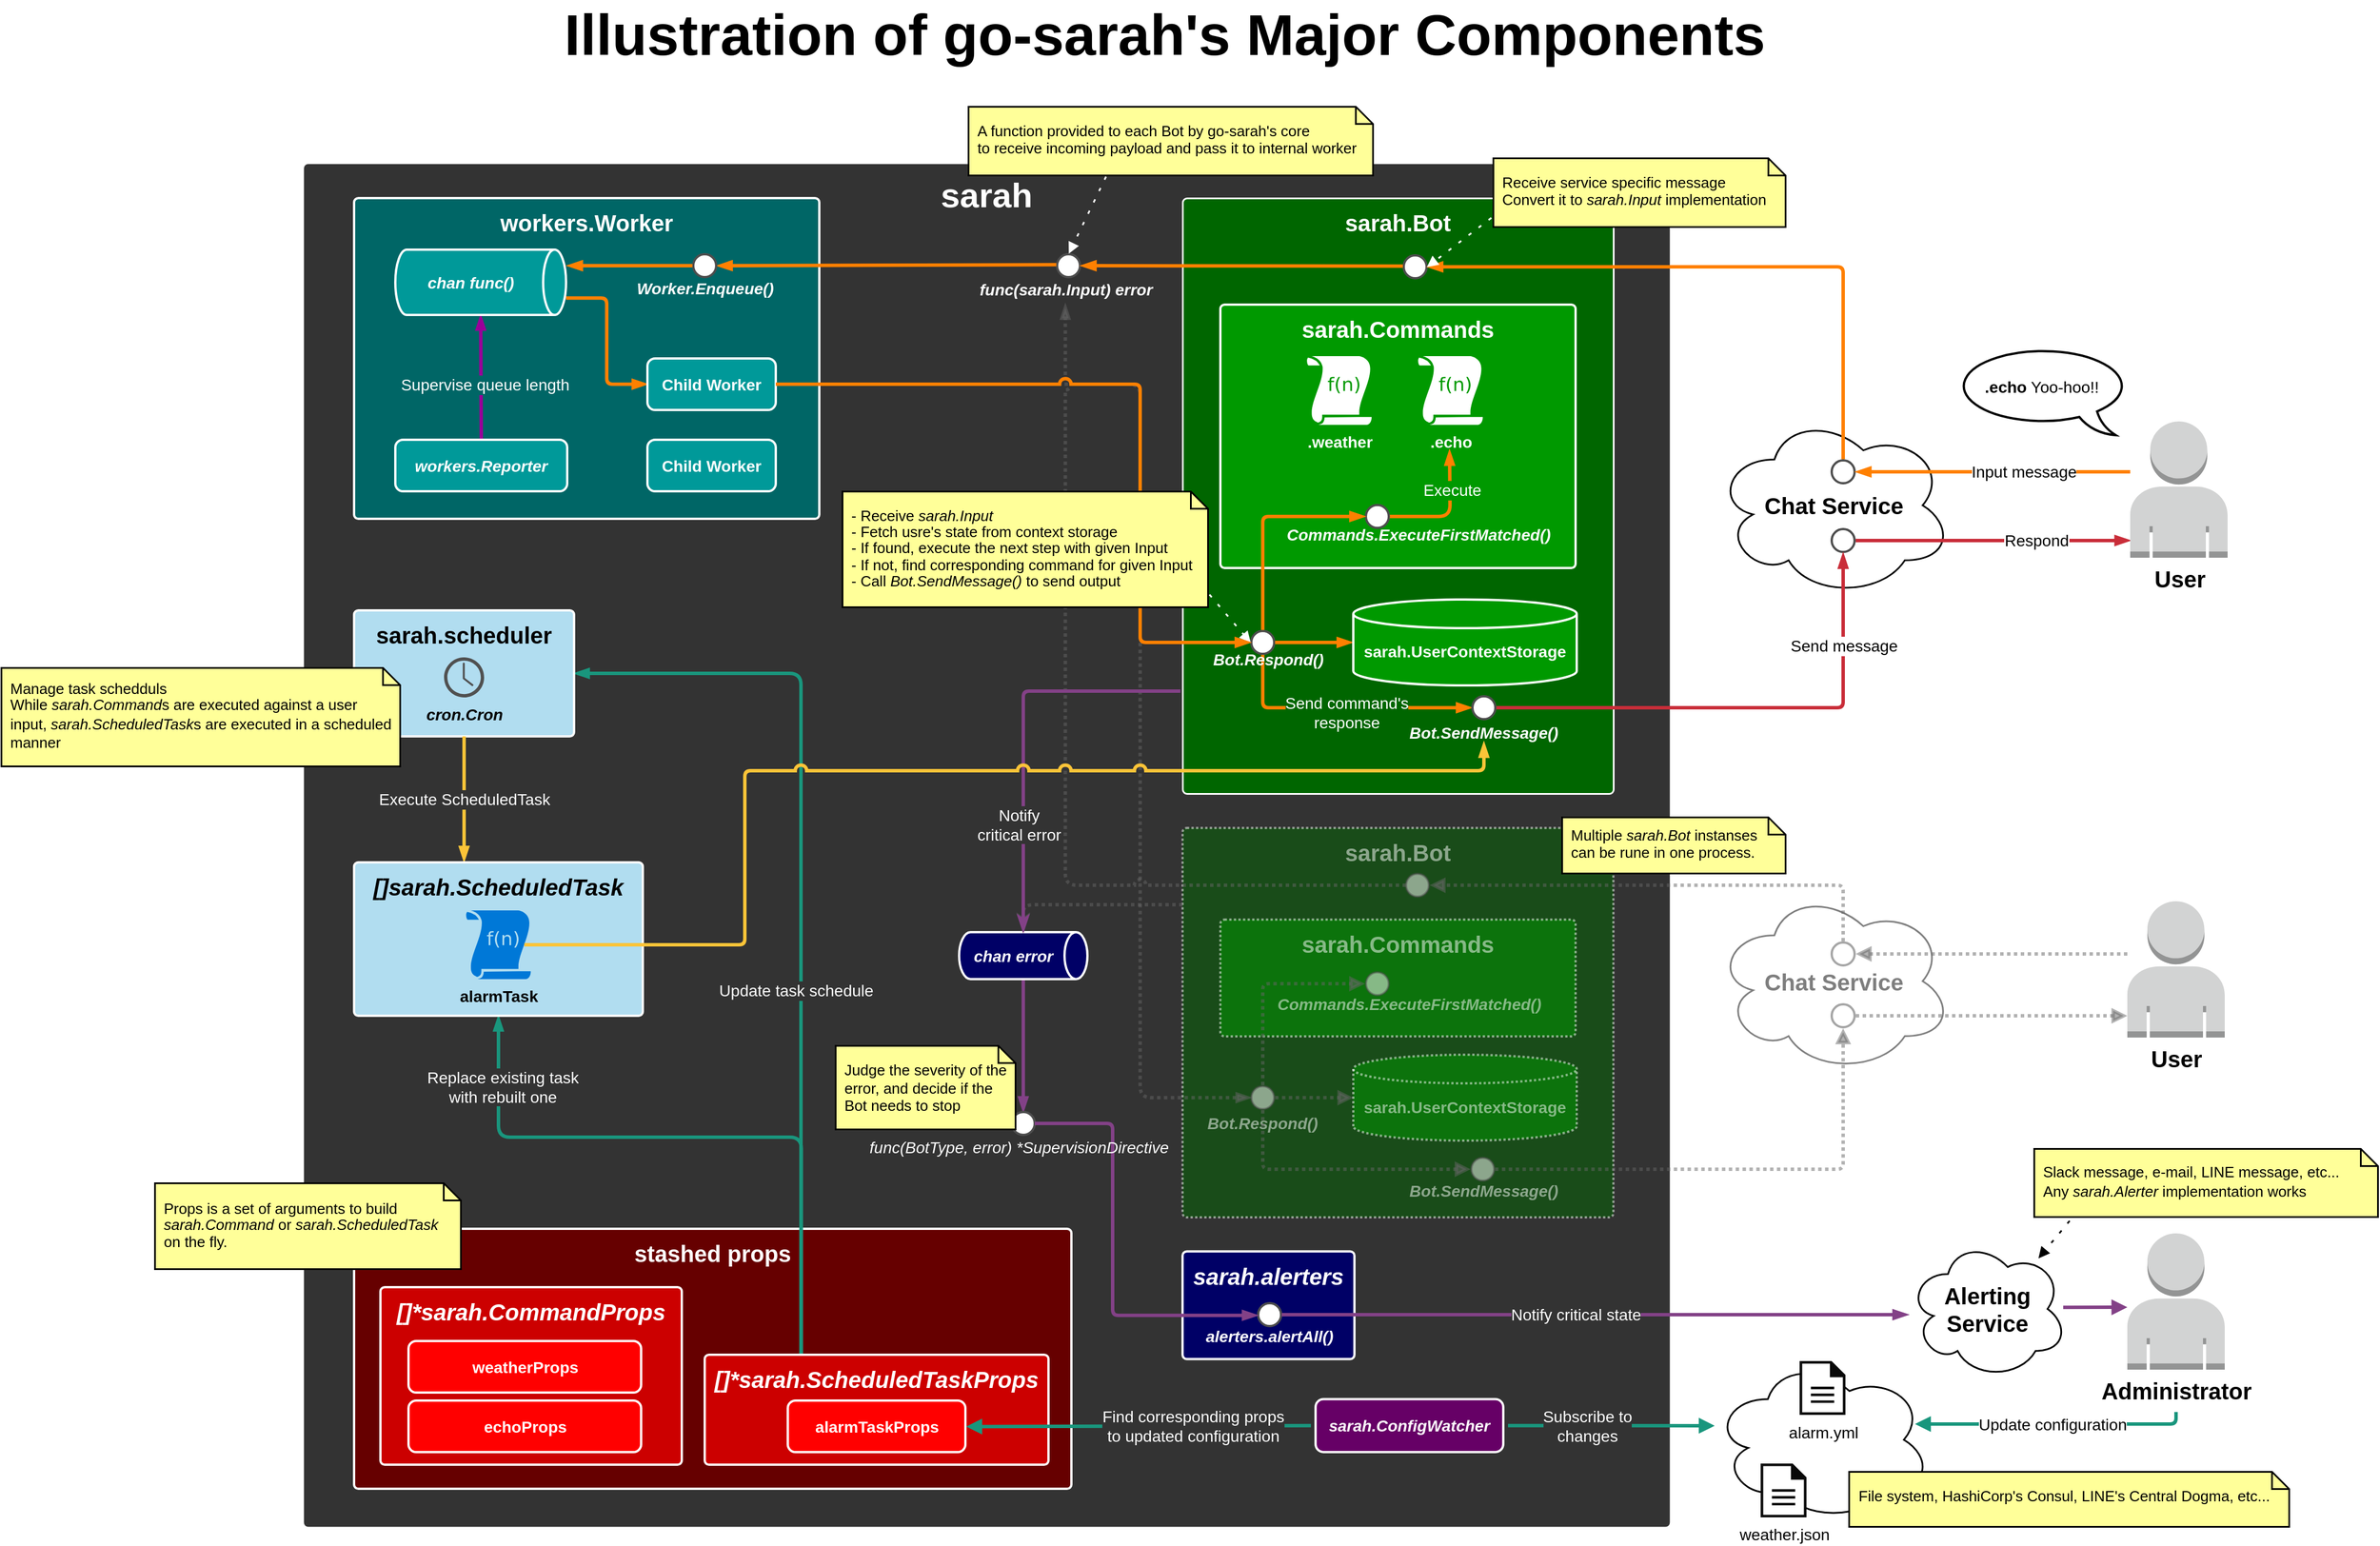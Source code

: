 <mxfile version="14.6.13" type="device"><diagram id="8FASz6ixOo-Ovtf7141D" name="Page-1"><mxGraphModel dx="3965" dy="2244" grid="1" gridSize="10" guides="1" tooltips="1" connect="1" arrows="1" fold="1" page="1" pageScale="1" pageWidth="850" pageHeight="1100" math="0" shadow="0"><root><mxCell id="0"/><mxCell id="1" parent="0"/><UserObject label="&lt;font style=&quot;font-size: 20px&quot;&gt;Chat Service&lt;/font&gt;" lucidchartObjectId="Y3EwgaQ79bdN" id="6I85RIGcsfPGc5mKwnYs-201"><mxCell style="html=1;overflow=block;blockSpacing=1;whiteSpace=wrap;ellipse;shape=cloud;whiteSpace=wrap;fontSize=13;fontFamily=Helvetica;fontColor=#000000;spacing=3.8;strokeOpacity=100;rounded=1;absoluteArcSize=1;arcSize=7.5;strokeWidth=1.5;fontStyle=1;opacity=50;textOpacity=50;" vertex="1" parent="1"><mxGeometry x="1471.5" y="883.5" width="207" height="160" as="geometry"/></mxCell></UserObject><UserObject label="&lt;b style=&quot;font-size: 30px;&quot;&gt;&lt;font color=&quot;#ffffff&quot; style=&quot;font-size: 30px;&quot;&gt;sarah&lt;/font&gt;&lt;/b&gt;" lucidchartObjectId="~TEwo7Bmy4Hv" id="6I85RIGcsfPGc5mKwnYs-1"><mxCell style="html=1;overflow=block;blockSpacing=1;whiteSpace=wrap;;whiteSpace=wrap;fontSize=30;align=center;spacing=0;strokeOpacity=100;rounded=1;absoluteArcSize=1;arcSize=7.5;strokeWidth=1.5;fontFamily=Helvetica;verticalAlign=top;spacingTop=10;strokeColor=none;fillColor=#333333;" vertex="1" parent="1"><mxGeometry x="240" y="250" width="1192" height="1190" as="geometry"/></mxCell></UserObject><UserObject label="sarah.Bot" lucidchartObjectId="9bFwkABP1oSc" id="6I85RIGcsfPGc5mKwnYs-2"><mxCell style="html=1;overflow=block;blockSpacing=1;whiteSpace=wrap;;whiteSpace=wrap;fontSize=20;align=center;spacing=0;strokeOpacity=100;rounded=1;absoluteArcSize=1;arcSize=7.5;strokeWidth=1.5;fontColor=#ffffff;verticalAlign=top;fontStyle=1;spacingTop=10;strokeColor=#FFFFFF;fontFamily=Helvetica;fillColor=#006600;" vertex="1" parent="1"><mxGeometry x="1007" y="280" width="376" height="520" as="geometry"/></mxCell></UserObject><UserObject label="&lt;b&gt;&lt;font style=&quot;font-size: 20px&quot;&gt;sarah.Commands&lt;/font&gt;&lt;/b&gt;" lucidchartObjectId="dmFwUx.D69CZ" id="6I85RIGcsfPGc5mKwnYs-3"><mxCell style="html=1;overflow=block;blockSpacing=1;;whiteSpace=wrap;fontSize=13;align=center;spacing=0;strokeOpacity=100;rounded=1;absoluteArcSize=1;arcSize=7.5;strokeWidth=2;fontColor=#ffffff;verticalAlign=top;spacingTop=10;strokeColor=#FFFFFF;fontFamily=Helvetica;fillColor=#009900;" vertex="1" parent="1"><mxGeometry x="1040" y="373" width="310" height="230" as="geometry"/></mxCell></UserObject><UserObject label="&lt;font style=&quot;font-size: 20px&quot;&gt;&lt;span&gt;workers.Worker&lt;/span&gt;&lt;/font&gt;" lucidchartObjectId="JkFwT4.Sp3sK" id="6I85RIGcsfPGc5mKwnYs-4"><mxCell style="html=1;overflow=block;blockSpacing=1;whiteSpace=wrap;;whiteSpace=wrap;fontSize=13;align=center;spacing=0;strokeOpacity=100;rounded=1;absoluteArcSize=1;arcSize=7.5;strokeWidth=2;verticalAlign=top;spacingTop=10;fontColor=#ffffff;fontStyle=1;labelBorderColor=none;strokeColor=#FFFFFF;fontFamily=Helvetica;fillColor=#006666;" vertex="1" parent="1"><mxGeometry x="284" y="280" width="406" height="280" as="geometry"/></mxCell></UserObject><UserObject label="&lt;font style=&quot;font-size: 20px&quot;&gt;Chat Service&lt;/font&gt;" lucidchartObjectId="Y3EwgaQ79bdN" id="6I85RIGcsfPGc5mKwnYs-10"><mxCell style="html=1;overflow=block;blockSpacing=1;whiteSpace=wrap;ellipse;shape=cloud;whiteSpace=wrap;fontSize=13;fontFamily=Helvetica;fontColor=#000000;spacing=3.8;strokeOpacity=100;rounded=1;absoluteArcSize=1;arcSize=7.5;strokeWidth=1.5;fontStyle=1" vertex="1" parent="1"><mxGeometry x="1471.5" y="468" width="207" height="160" as="geometry"/></mxCell></UserObject><UserObject label="" lucidchartObjectId="n4EwP9O55nVe" id="6I85RIGcsfPGc5mKwnYs-11"><mxCell style="html=1;overflow=block;blockSpacing=1;whiteSpace=wrap;ellipse;whiteSpace=wrap;fontSize=13;spacing=3.8;strokeOpacity=100;rounded=1;absoluteArcSize=1;arcSize=7.5;strokeWidth=2;fontFamily=Helvetica;strokeColor=#4D4D4D;" vertex="1" parent="1"><mxGeometry x="1573.5" y="509" width="20" height="20" as="geometry"/></mxCell></UserObject><UserObject label="" lucidchartObjectId="y4EwWJnnVA7P" id="6I85RIGcsfPGc5mKwnYs-12"><mxCell style="html=1;overflow=block;blockSpacing=1;whiteSpace=wrap;ellipse;whiteSpace=wrap;fontSize=13;spacing=3.8;strokeOpacity=100;rounded=1;absoluteArcSize=1;arcSize=7.5;strokeWidth=2;fontFamily=Helvetica;strokeColor=#4D4D4D;" vertex="1" parent="1"><mxGeometry x="1573.5" y="569" width="20" height="20" as="geometry"/></mxCell></UserObject><UserObject label="" lucidchartObjectId="V4Ew5cViEsI8" id="6I85RIGcsfPGc5mKwnYs-13"><mxCell style="html=1;overflow=block;blockSpacing=1;whiteSpace=wrap;ellipse;whiteSpace=wrap;fontSize=13;spacing=3.8;strokeOpacity=100;rounded=1;absoluteArcSize=1;arcSize=7.5;strokeWidth=2;fontFamily=Helvetica;strokeColor=#4D4D4D;" vertex="1" parent="1"><mxGeometry x="1200" y="330" width="20" height="20" as="geometry"/></mxCell></UserObject><UserObject label="" lucidchartObjectId="34EwVBHqPJ98" id="6I85RIGcsfPGc5mKwnYs-14"><mxCell style="html=1;jettySize=18;whiteSpace=wrap;fontSize=13;strokeOpacity=100;strokeWidth=3;rounded=0;startArrow=none;;endArrow=blockThin;endFill=1;;entryX=1.05;entryY=0.5;entryPerimeter=0;edgeStyle=elbowEdgeStyle;elbow=vertical;fontFamily=Helvetica;strokeColor=#FF8000;" edge="1" parent="1" target="6I85RIGcsfPGc5mKwnYs-11" source="6I85RIGcsfPGc5mKwnYs-138"><mxGeometry width="100" height="100" relative="1" as="geometry"><mxPoint x="1741.5" y="523" as="sourcePoint"/></mxGeometry></mxCell></UserObject><mxCell id="6I85RIGcsfPGc5mKwnYs-15" value="Input message" style="text;html=1;resizable=0;labelBackgroundColor=#ffffff;align=center;verticalAlign=middle;fontColor=#000000;;fontSize=14;fontFamily=Helvetica;" vertex="1" parent="6I85RIGcsfPGc5mKwnYs-14"><mxGeometry x="-0.219" relative="1" as="geometry"/></mxCell><UserObject label="" lucidchartObjectId="T_Gw6KO2FKRy" id="6I85RIGcsfPGc5mKwnYs-16"><mxCell style="html=1;jettySize=18;whiteSpace=wrap;fontSize=13;strokeOpacity=100;strokeWidth=3;rounded=1;arcSize=10;edgeStyle=orthogonalEdgeStyle;startArrow=none;;endArrow=blockThin;endFill=1;;exitX=0.5;exitY=-0.05;exitPerimeter=0;entryX=1.04;entryY=0.5;entryPerimeter=0;fontFamily=Helvetica;strokeColor=#FF8000;" edge="1" parent="1" source="6I85RIGcsfPGc5mKwnYs-11" target="6I85RIGcsfPGc5mKwnYs-13"><mxGeometry width="100" height="100" relative="1" as="geometry"><Array as="points"/></mxGeometry></mxCell></UserObject><UserObject label="" lucidchartObjectId="Q6Ew5_EP.VTj" id="6I85RIGcsfPGc5mKwnYs-17"><mxCell style="html=1;overflow=block;blockSpacing=1;whiteSpace=wrap;ellipse;whiteSpace=wrap;fontSize=13;fontFamily=Helvetica;fontColor=#000000;spacing=3.8;strokeOpacity=100;rounded=1;absoluteArcSize=1;arcSize=7.5;strokeWidth=2;strokeColor=#4D4D4D;" vertex="1" parent="1"><mxGeometry x="897.5" y="329" width="20" height="20" as="geometry"/></mxCell></UserObject><UserObject label="" lucidchartObjectId="T_GwuftSq3rr" id="6I85RIGcsfPGc5mKwnYs-18"><mxCell style="html=1;jettySize=18;whiteSpace=wrap;fontSize=13;strokeOpacity=100;strokeWidth=3;rounded=0;startArrow=none;;endArrow=blockThin;endFill=1;;exitX=-0.036;exitY=0.467;exitPerimeter=0;entryX=1.038;entryY=0.5;entryPerimeter=0;fontFamily=Helvetica;strokeColor=#FF8000;" edge="1" parent="1" source="6I85RIGcsfPGc5mKwnYs-13" target="6I85RIGcsfPGc5mKwnYs-17"><mxGeometry width="100" height="100" relative="1" as="geometry"><Array as="points"/></mxGeometry></mxCell></UserObject><UserObject label="" lucidchartObjectId="UqLwesuzox1b" id="6I85RIGcsfPGc5mKwnYs-19"><mxCell style="html=1;jettySize=18;whiteSpace=wrap;fontSize=13;strokeOpacity=100;strokeWidth=3;rounded=0;startArrow=none;;endArrow=blockThin;endFill=1;;exitX=-0.033;exitY=0.459;exitPerimeter=0;entryX=1.038;entryY=0.5;entryPerimeter=0;fontFamily=Helvetica;strokeColor=#FF8000;" edge="1" parent="1" source="6I85RIGcsfPGc5mKwnYs-17" target="6I85RIGcsfPGc5mKwnYs-20"><mxGeometry width="100" height="100" relative="1" as="geometry"><Array as="points"/></mxGeometry></mxCell></UserObject><UserObject label="" lucidchartObjectId="67Ewq-rX-1b1" id="6I85RIGcsfPGc5mKwnYs-20"><mxCell style="html=1;overflow=block;blockSpacing=1;whiteSpace=wrap;ellipse;whiteSpace=wrap;fontSize=13;spacing=3.8;strokeOpacity=100;rounded=1;absoluteArcSize=1;arcSize=7.5;strokeWidth=2;fontFamily=Helvetica;strokeColor=#4D4D4D;" vertex="1" parent="1"><mxGeometry x="580" y="329" width="20" height="20" as="geometry"/></mxCell></UserObject><UserObject label="" lucidchartObjectId="T_Gw6QIdkR-E" id="6I85RIGcsfPGc5mKwnYs-21"><mxCell style="html=1;jettySize=18;whiteSpace=wrap;fontSize=13;strokeOpacity=100;strokeWidth=3;rounded=1;arcSize=10;edgeStyle=orthogonalEdgeStyle;startArrow=none;;endArrow=blockThin;endFill=1;;exitX=-0.038;exitY=0.5;exitPerimeter=0;fontFamily=Helvetica;strokeColor=#FF8000;" edge="1" parent="1" source="6I85RIGcsfPGc5mKwnYs-20"><mxGeometry width="100" height="100" relative="1" as="geometry"><Array as="points"/><mxPoint x="470" y="339" as="targetPoint"/></mxGeometry></mxCell></UserObject><UserObject label="" lucidchartObjectId="l-EwdotNidBL" id="6I85RIGcsfPGc5mKwnYs-24"><mxCell style="html=1;jettySize=18;whiteSpace=wrap;fontSize=13;strokeOpacity=100;strokeWidth=3;rounded=1;arcSize=10;edgeStyle=orthogonalEdgeStyle;startArrow=none;;endArrow=blockThin;endFill=1;;fontFamily=Helvetica;strokeColor=#FF8000;exitX=1;exitY=0;exitDx=0;exitDy=42.25;exitPerimeter=0;entryX=0;entryY=0.5;entryDx=0;entryDy=0;" edge="1" parent="1" source="6I85RIGcsfPGc5mKwnYs-5" target="6I85RIGcsfPGc5mKwnYs-170"><mxGeometry width="100" height="100" relative="1" as="geometry"><mxPoint x="439" y="374" as="sourcePoint"/><mxPoint x="638" y="424" as="targetPoint"/></mxGeometry></mxCell></UserObject><UserObject label="" lucidchartObjectId="o.EwG6jFFzJ8" id="6I85RIGcsfPGc5mKwnYs-26"><mxCell style="html=1;overflow=block;blockSpacing=1;whiteSpace=wrap;ellipse;whiteSpace=wrap;fontSize=13;spacing=3.8;strokeOpacity=100;rounded=1;absoluteArcSize=1;arcSize=7.5;strokeWidth=2;fontFamily=Helvetica;strokeColor=#4D4D4D;" vertex="1" parent="1"><mxGeometry x="1067" y="658" width="20" height="20" as="geometry"/></mxCell></UserObject><UserObject label="" lucidchartObjectId="T_GwEZWdaXwF" id="6I85RIGcsfPGc5mKwnYs-27"><mxCell style="html=1;jettySize=18;whiteSpace=wrap;fontSize=13;strokeOpacity=100;strokeWidth=3;rounded=1;arcSize=10;edgeStyle=orthogonalEdgeStyle;startArrow=none;;endArrow=blockThin;endFill=1;;exitX=0.5;exitY=1.041;exitPerimeter=0;entryX=-0.035;entryY=0.5;entryPerimeter=0;fontFamily=Helvetica;strokeColor=#FF8000;" edge="1" parent="1" source="6I85RIGcsfPGc5mKwnYs-26" target="6I85RIGcsfPGc5mKwnYs-93"><mxGeometry width="100" height="100" relative="1" as="geometry"><Array as="points"/></mxGeometry></mxCell></UserObject><mxCell id="6I85RIGcsfPGc5mKwnYs-28" value="&lt;font style=&quot;font-size: 14px&quot; color=&quot;#ffffff&quot;&gt;Send command's&lt;br&gt;response&lt;/font&gt;" style="text;html=1;resizable=0;labelBackgroundColor=#006600;align=center;verticalAlign=top;fontColor=#000000;;fontSize=13;fontFamily=Helvetica;" vertex="1" parent="6I85RIGcsfPGc5mKwnYs-27"><mxGeometry x="0.226" relative="1" as="geometry"><mxPoint x="-21" y="-19" as="offset"/></mxGeometry></mxCell><mxCell id="6I85RIGcsfPGc5mKwnYs-182" style="edgeStyle=orthogonalEdgeStyle;rounded=1;orthogonalLoop=1;jettySize=auto;html=1;exitX=1;exitY=0.5;exitDx=0;exitDy=0;labelBackgroundColor=none;fontFamily=Helvetica;fontSize=14;fontColor=#FFFFFF;endArrow=blockThin;endFill=1;strokeWidth=3;align=left;strokeColor=#FF8000;" edge="1" parent="1" source="6I85RIGcsfPGc5mKwnYs-29"><mxGeometry relative="1" as="geometry"><mxPoint x="1240" y="500" as="targetPoint"/></mxGeometry></mxCell><mxCell id="6I85RIGcsfPGc5mKwnYs-183" value="Execute" style="edgeLabel;html=1;align=center;verticalAlign=middle;resizable=0;points=[];fontSize=14;fontFamily=Helvetica;fontColor=#FFFFFF;labelBackgroundColor=#009900;" vertex="1" connectable="0" parent="6I85RIGcsfPGc5mKwnYs-182"><mxGeometry x="0.017" y="2" relative="1" as="geometry"><mxPoint x="3" y="-20" as="offset"/></mxGeometry></mxCell><UserObject label="" lucidchartObjectId="1.Ew_.mxLfDK" id="6I85RIGcsfPGc5mKwnYs-29"><mxCell style="html=1;overflow=block;blockSpacing=1;whiteSpace=wrap;ellipse;whiteSpace=wrap;fontSize=13;spacing=3.8;strokeOpacity=100;rounded=1;absoluteArcSize=1;arcSize=7.5;strokeWidth=2;verticalAlign=top;align=center;spacingTop=17;labelPosition=center;verticalLabelPosition=bottom;textDirection=ltr;fontFamily=Helvetica;strokeColor=#4D4D4D;" vertex="1" parent="1"><mxGeometry x="1167" y="548" width="20" height="20" as="geometry"/></mxCell></UserObject><UserObject label="" lucidchartObjectId="T_Gwk9c77vtE" id="6I85RIGcsfPGc5mKwnYs-30"><mxCell style="html=1;jettySize=18;whiteSpace=wrap;fontSize=13;strokeOpacity=100;strokeWidth=3;rounded=1;arcSize=10;edgeStyle=orthogonalEdgeStyle;startArrow=none;;endArrow=blockThin;endFill=1;;exitX=0.5;exitY=-0.041;exitPerimeter=0;entryX=-0.038;entryY=0.5;entryPerimeter=0;fontFamily=Helvetica;strokeColor=#FF8000;" edge="1" parent="1" source="6I85RIGcsfPGc5mKwnYs-26" target="6I85RIGcsfPGc5mKwnYs-29"><mxGeometry width="100" height="100" relative="1" as="geometry"><Array as="points"/></mxGeometry></mxCell></UserObject><UserObject label="" lucidchartObjectId="T_GwgCXR~9W." id="6I85RIGcsfPGc5mKwnYs-31"><mxCell style="html=1;jettySize=18;whiteSpace=wrap;fontSize=13;strokeOpacity=100;strokeWidth=3;rounded=0;startArrow=none;;endArrow=blockThin;endFill=1;;exitX=1.038;exitY=0.5;exitPerimeter=0;entryX=-0.004;entryY=0.5;entryPerimeter=0;fontFamily=Helvetica;strokeColor=#FF8000;" edge="1" parent="1" source="6I85RIGcsfPGc5mKwnYs-26" target="6I85RIGcsfPGc5mKwnYs-6"><mxGeometry width="100" height="100" relative="1" as="geometry"><Array as="points"/></mxGeometry></mxCell></UserObject><UserObject label="" lucidchartObjectId="T_GwwotM~91q" id="6I85RIGcsfPGc5mKwnYs-32"><mxCell style="html=1;jettySize=18;whiteSpace=wrap;fontSize=13;strokeColor=#c92d39;strokeOpacity=100;strokeWidth=3;rounded=1;arcSize=10;edgeStyle=orthogonalEdgeStyle;startArrow=none;;endArrow=blockThin;endFill=1;;exitX=1.035;exitY=0.5;exitPerimeter=0;entryX=0.5;entryY=1.051;entryPerimeter=0;fontFamily=Helvetica;" edge="1" parent="1" source="6I85RIGcsfPGc5mKwnYs-93" target="6I85RIGcsfPGc5mKwnYs-12"><mxGeometry width="100" height="100" relative="1" as="geometry"><Array as="points"/></mxGeometry></mxCell></UserObject><mxCell id="6I85RIGcsfPGc5mKwnYs-33" value="Send message" style="text;html=1;resizable=0;labelBackgroundColor=#ffffff;align=center;verticalAlign=middle;fontColor=#000000;;fontSize=14;fontFamily=Helvetica;" vertex="1" parent="6I85RIGcsfPGc5mKwnYs-32"><mxGeometry x="0.634" relative="1" as="geometry"/></mxCell><UserObject label="" lucidchartObjectId="gbFwTdvKWLlt" id="6I85RIGcsfPGc5mKwnYs-34"><mxCell style="html=1;jettySize=18;whiteSpace=wrap;fontSize=13;strokeColor=#c92d39;strokeOpacity=100;strokeWidth=3;rounded=0;startArrow=none;;endArrow=blockThin;endFill=1;;exitX=1.05;exitY=0.5;exitPerimeter=0;edgeStyle=elbowEdgeStyle;elbow=vertical;fontFamily=Helvetica;" edge="1" parent="1" source="6I85RIGcsfPGc5mKwnYs-12" target="6I85RIGcsfPGc5mKwnYs-138"><mxGeometry width="100" height="100" relative="1" as="geometry"><mxPoint x="1791.5" y="577" as="targetPoint"/></mxGeometry></mxCell></UserObject><mxCell id="6I85RIGcsfPGc5mKwnYs-35" value="Respond" style="text;html=1;resizable=0;labelBackgroundColor=#ffffff;align=center;verticalAlign=middle;fontColor=#000000;;fontSize=14;fontFamily=Helvetica;" vertex="1" parent="6I85RIGcsfPGc5mKwnYs-34"><mxGeometry x="0.311" relative="1" as="geometry"/></mxCell><UserObject label="" lucidchartObjectId="T_Gw7FAwACZ~" id="6I85RIGcsfPGc5mKwnYs-37"><mxCell style="html=1;jettySize=18;whiteSpace=wrap;fontSize=13;strokeWidth=3;rounded=0;startArrow=none;;endArrow=blockThin;endFill=1;;exitX=0.5;exitY=0;fontFamily=Helvetica;strokeColor=#990099;exitDx=0;exitDy=0;elbow=vertical;entryX=0.5;entryY=1;entryDx=0;entryDy=0;entryPerimeter=0;" edge="1" parent="1" source="6I85RIGcsfPGc5mKwnYs-36" target="6I85RIGcsfPGc5mKwnYs-5"><mxGeometry width="100" height="100" relative="1" as="geometry"><mxPoint x="406.34" y="478.995" as="sourcePoint"/><mxPoint x="406.304" y="377.501" as="targetPoint"/></mxGeometry></mxCell></UserObject><mxCell id="6I85RIGcsfPGc5mKwnYs-38" value="Supervise queue length" style="text;html=1;resizable=0;labelBackgroundColor=#006666;align=center;verticalAlign=middle;;fontSize=14;fontFamily=Helvetica;fontColor=#FFFFFF;" vertex="1" parent="6I85RIGcsfPGc5mKwnYs-37"><mxGeometry x="-0.298" relative="1" as="geometry"><mxPoint x="3" y="-10" as="offset"/></mxGeometry></mxCell><UserObject label="stashed props" lucidchartObjectId="m7FwXDzVmEIb" id="6I85RIGcsfPGc5mKwnYs-41"><mxCell style="html=1;overflow=block;blockSpacing=1;whiteSpace=wrap;;whiteSpace=wrap;fontSize=20;align=center;spacing=0;strokeOpacity=100;rounded=1;absoluteArcSize=1;arcSize=7.5;strokeWidth=2;fontFamily=Helvetica;strokeColor=#FFFFFF;verticalAlign=top;spacingTop=10;fontStyle=1;fontColor=#FFF;fillColor=#660000;" vertex="1" parent="1"><mxGeometry x="284" y="1180" width="626" height="227" as="geometry"/></mxCell></UserObject><UserObject label="[]*sarah.CommandProps" lucidchartObjectId="B8Fwj0VpxEKY" id="6I85RIGcsfPGc5mKwnYs-42"><mxCell style="html=1;overflow=block;blockSpacing=1;whiteSpace=wrap;;whiteSpace=wrap;fontSize=20;align=center;spacing=0;strokeOpacity=100;rounded=1;absoluteArcSize=1;arcSize=7.5;strokeWidth=2;fontFamily=Helvetica;verticalAlign=top;fontStyle=3;spacingTop=10;strokeColor=#FFFFFF;fontColor=#FFFFFF;fillColor=#CC0000;" vertex="1" parent="1"><mxGeometry x="307" y="1231" width="263" height="155" as="geometry"/></mxCell></UserObject><mxCell id="6I85RIGcsfPGc5mKwnYs-179" style="edgeStyle=orthogonalEdgeStyle;rounded=1;orthogonalLoop=1;jettySize=auto;html=1;labelBackgroundColor=none;fontFamily=Helvetica;fontSize=14;fontColor=#FFFFFF;endArrow=blockThin;endFill=1;strokeWidth=3;align=left;strokeColor=#19967D;jumpStyle=none;entryX=1;entryY=0.5;entryDx=0;entryDy=0;exitX=0.28;exitY=0.01;exitDx=0;exitDy=0;exitPerimeter=0;" edge="1" parent="1" source="6I85RIGcsfPGc5mKwnYs-43" target="6I85RIGcsfPGc5mKwnYs-61"><mxGeometry relative="1" as="geometry"><mxPoint x="674" y="1288" as="sourcePoint"/><Array as="points"><mxPoint x="674" y="695"/></Array></mxGeometry></mxCell><mxCell id="6I85RIGcsfPGc5mKwnYs-180" style="edgeStyle=orthogonalEdgeStyle;rounded=1;orthogonalLoop=1;jettySize=auto;html=1;labelBackgroundColor=none;fontFamily=Helvetica;fontSize=14;fontColor=#FFFFFF;endArrow=blockThin;endFill=1;strokeColor=#19967D;strokeWidth=3;align=left;entryX=0.5;entryY=1;entryDx=0;entryDy=0;exitX=0.281;exitY=0.006;exitDx=0;exitDy=0;exitPerimeter=0;" edge="1" parent="1" source="6I85RIGcsfPGc5mKwnYs-43" target="6I85RIGcsfPGc5mKwnYs-39"><mxGeometry relative="1" as="geometry"><mxPoint x="673" y="1260" as="sourcePoint"/><mxPoint x="453" y="994" as="targetPoint"/><Array as="points"><mxPoint x="674" y="1100"/><mxPoint x="410" y="1100"/></Array></mxGeometry></mxCell><UserObject label="[]*sarah.ScheduledTaskProps" lucidchartObjectId="B8Fw~y5KN~qJ" id="6I85RIGcsfPGc5mKwnYs-43"><mxCell style="html=1;overflow=block;blockSpacing=1;whiteSpace=wrap;;whiteSpace=wrap;fontSize=20;align=center;spacing=0;strokeOpacity=100;rounded=1;absoluteArcSize=1;arcSize=7.5;strokeWidth=2;fontFamily=Helvetica;fontStyle=3;verticalAlign=top;spacingTop=10;strokeColor=#FFFFFF;fontColor=#FFFFFF;fillColor=#CC0000;" vertex="1" parent="1"><mxGeometry x="590" y="1290" width="300" height="96" as="geometry"/></mxCell></UserObject><UserObject label="alarmTaskProps" lucidchartObjectId="~9Fw4CX_ucv0" id="6I85RIGcsfPGc5mKwnYs-44"><mxCell style="rounded=1;whiteSpace=wrap;html=1;fontFamily=Helvetica;fontSize=14;align=center;strokeWidth=2;fontStyle=1;fontColor=#FFFFFF;strokeColor=#FFFFFF;fillColor=#FF0000;" vertex="1" parent="1"><mxGeometry x="662.5" y="1330" width="155" height="45" as="geometry"/></mxCell></UserObject><UserObject label="echoProps" lucidchartObjectId="J-FwlIgVX0i~" id="6I85RIGcsfPGc5mKwnYs-45"><mxCell style="rounded=1;whiteSpace=wrap;html=1;fontFamily=Helvetica;fontSize=14;align=center;strokeWidth=2;fontColor=#FFFFFF;strokeColor=#FFFFFF;fontStyle=1;fillColor=#FF0000;" vertex="1" parent="1"><mxGeometry x="331.5" y="1330" width="203" height="45" as="geometry"/></mxCell></UserObject><UserObject label="weatherProps" lucidchartObjectId="J-FwEXhMCZ5Z" id="6I85RIGcsfPGc5mKwnYs-46"><mxCell style="rounded=1;whiteSpace=wrap;html=1;fontFamily=Helvetica;fontSize=14;align=center;strokeWidth=2;fontColor=#FFFFFF;strokeColor=#FFFFFF;fontStyle=1;fillColor=#FF0000;" vertex="1" parent="1"><mxGeometry x="331.5" y="1278" width="203" height="45" as="geometry"/></mxCell></UserObject><UserObject label="" lucidchartObjectId="i.FwYsatMhME" id="6I85RIGcsfPGc5mKwnYs-48"><mxCell style="html=1;overflow=block;blockSpacing=1;whiteSpace=wrap;ellipse;shape=cloud;whiteSpace=wrap;fontSize=13;spacing=3.8;strokeOpacity=100;rounded=1;absoluteArcSize=1;arcSize=7.5;strokeWidth=1.5;fontFamily=Helvetica;" vertex="1" parent="1"><mxGeometry x="1470" y="1293" width="190" height="142" as="geometry"/></mxCell></UserObject><UserObject label="&lt;span style=&quot;color: rgb(255 , 255 , 255) ; font-size: 14px ; font-style: italic ; font-weight: 700&quot;&gt;sarah.ConfigWatcher&lt;/span&gt;" lucidchartObjectId="6bGwxFw.vKYq" id="6I85RIGcsfPGc5mKwnYs-51"><mxCell style="rounded=1;whiteSpace=wrap;html=1;fontFamily=Helvetica;fontSize=13;fontColor=#000000;align=center;strokeWidth=2;strokeColor=#FFFFFF;fillColor=#660066;" vertex="1" parent="1"><mxGeometry x="1123.09" y="1328.75" width="163.81" height="46.25" as="geometry"/></mxCell></UserObject><UserObject label="" lucidchartObjectId="acGwJntkhEjn" id="6I85RIGcsfPGc5mKwnYs-52"><mxCell style="html=1;jettySize=18;whiteSpace=wrap;fontSize=13;strokeColor=#19967d;strokeOpacity=100;strokeWidth=3;rounded=0;startArrow=none;;endArrow=block;endFill=1;;exitX=1.025;exitY=0.5;exitPerimeter=0;fontFamily=Helvetica;elbow=vertical;edgeStyle=elbowEdgeStyle;" edge="1" parent="1" source="6I85RIGcsfPGc5mKwnYs-51" target="6I85RIGcsfPGc5mKwnYs-48"><mxGeometry width="100" height="100" relative="1" as="geometry"><Array as="points"><mxPoint x="1290" y="1352"/><mxPoint x="1420" y="1364"/></Array><mxPoint x="1340" y="1348" as="targetPoint"/></mxGeometry></mxCell></UserObject><mxCell id="6I85RIGcsfPGc5mKwnYs-53" value="Subscribe to &lt;br&gt;changes" style="text;html=1;resizable=0;labelBackgroundColor=#333333;align=center;verticalAlign=middle;;fontSize=14;fontFamily=Helvetica;fontColor=#FFFFFF;" vertex="1" parent="6I85RIGcsfPGc5mKwnYs-52"><mxGeometry relative="1" as="geometry"><mxPoint x="-21" as="offset"/></mxGeometry></mxCell><mxCell id="6I85RIGcsfPGc5mKwnYs-190" style="edgeStyle=orthogonalEdgeStyle;rounded=1;jumpStyle=arc;orthogonalLoop=1;jettySize=auto;html=1;exitX=0;exitY=0;exitDx=0;exitDy=0;labelBackgroundColor=none;fontFamily=Helvetica;fontSize=14;fontColor=#FFFFFF;endArrow=blockThin;endFill=1;strokeColor=#FFFFFF;strokeWidth=3;align=left;" edge="1" parent="6I85RIGcsfPGc5mKwnYs-52" source="6I85RIGcsfPGc5mKwnYs-53" target="6I85RIGcsfPGc5mKwnYs-53"><mxGeometry relative="1" as="geometry"/></mxCell><UserObject label="" lucidchartObjectId="tcGwTJ6Va60l" id="6I85RIGcsfPGc5mKwnYs-54"><mxCell style="html=1;jettySize=18;whiteSpace=wrap;fontSize=14;strokeColor=#19967d;strokeOpacity=100;strokeWidth=3;rounded=0;startArrow=none;;endArrow=block;endFill=1;;exitX=-0.025;exitY=0.5;exitPerimeter=0;entryX=1.005;entryY=0.505;entryPerimeter=0;fontFamily=Helvetica;fontColor=#FFFFFF;labelBackgroundColor=none;" edge="1" parent="1" source="6I85RIGcsfPGc5mKwnYs-51" target="6I85RIGcsfPGc5mKwnYs-44"><mxGeometry width="100" height="100" relative="1" as="geometry"><Array as="points"/></mxGeometry></mxCell></UserObject><mxCell id="6I85RIGcsfPGc5mKwnYs-55" value="&lt;font color=&quot;#ffffff&quot; style=&quot;font-size: 14px;&quot;&gt;Find corresponding props&lt;br style=&quot;font-size: 14px;&quot;&gt;to updated configuration&lt;/font&gt;" style="text;html=1;resizable=0;labelBackgroundColor=#333333;align=center;verticalAlign=middle;fontColor=#000000;;fontSize=14;fontFamily=Helvetica;labelBorderColor=none;" vertex="1" parent="6I85RIGcsfPGc5mKwnYs-54"><mxGeometry x="-0.256" relative="1" as="geometry"><mxPoint x="9" as="offset"/></mxGeometry></mxCell><UserObject label="" lucidchartObjectId="KjGwVTWWbM78" id="6I85RIGcsfPGc5mKwnYs-59"><mxCell style="html=1;jettySize=18;whiteSpace=wrap;fontSize=13;strokeColor=#19967d;strokeOpacity=100;strokeWidth=3;rounded=1;arcSize=10;edgeStyle=orthogonalEdgeStyle;startArrow=none;;endArrow=block;endFill=1;;entryX=1.006;entryY=0.5;entryPerimeter=0;fontFamily=Helvetica;" edge="1" parent="1"><mxGeometry width="100" height="100" relative="1" as="geometry"><Array as="points"><mxPoint x="1874" y="1351"/></Array><mxPoint x="1874" y="1340" as="sourcePoint"/><mxPoint x="1646.22" y="1350.5" as="targetPoint"/></mxGeometry></mxCell></UserObject><mxCell id="6I85RIGcsfPGc5mKwnYs-60" value="Update configuration" style="text;html=1;resizable=0;labelBackgroundColor=#ffffff;align=center;verticalAlign=middle;fontColor=#000000;;fontSize=14;fontFamily=Helvetica;" vertex="1" parent="6I85RIGcsfPGc5mKwnYs-59"><mxGeometry relative="1" as="geometry"/></mxCell><UserObject label="sarah.scheduler" lucidchartObjectId="-q0wZ7.ZU_t~" id="6I85RIGcsfPGc5mKwnYs-61"><mxCell style="overflow=block;blockSpacing=1;whiteSpace=wrap;;whiteSpace=wrap;fontSize=20;align=center;spacing=0;strokeOpacity=100;rounded=1;absoluteArcSize=1;arcSize=7.5;strokeWidth=2;fontFamily=Helvetica;verticalAlign=top;fontStyle=1;horizontal=1;spacingTop=10;fillColor=#b1ddf0;strokeColor=#FFFFFF;" vertex="1" parent="1"><mxGeometry x="284" y="640" width="192" height="110" as="geometry"/></mxCell></UserObject><UserObject label="" lucidchartObjectId="E5Kw.3CNweg3" id="6I85RIGcsfPGc5mKwnYs-62"><mxCell style="html=1;jettySize=18;whiteSpace=wrap;fontSize=13;strokeColor=#fcc438;strokeOpacity=100;strokeWidth=3;rounded=0;startArrow=none;;endArrow=blockThin;endFill=1;;fontFamily=Helvetica;entryX=0.38;entryY=-0.005;entryDx=0;entryDy=0;entryPerimeter=0;edgeStyle=elbowEdgeStyle;" edge="1" parent="1" source="6I85RIGcsfPGc5mKwnYs-61" target="6I85RIGcsfPGc5mKwnYs-39"><mxGeometry width="100" height="100" relative="1" as="geometry"><mxPoint x="506" y="762.178" as="sourcePoint"/></mxGeometry></mxCell></UserObject><mxCell id="6I85RIGcsfPGc5mKwnYs-63" value="&lt;font color=&quot;#ffffff&quot; style=&quot;font-size: 14px;&quot;&gt;Execute ScheduledTask&lt;/font&gt;" style="text;html=1;resizable=0;labelBackgroundColor=#333333;align=center;verticalAlign=middle;fontColor=#000000;;fontSize=14;fontFamily=Helvetica;" vertex="1" parent="6I85RIGcsfPGc5mKwnYs-62"><mxGeometry relative="1" as="geometry"/></mxCell><UserObject label="&lt;div style=&quot;display: flex; justify-content: flex-start; text-align: left; align-items: baseline; font-size: 0; line-height: 1.25;margin-top: -2px;&quot;&gt;&lt;span&gt;&lt;span style=&quot;font-size:13px;&quot;&gt;Receive service specific message&#10;&lt;/span&gt;&lt;/span&gt;&lt;/div&gt;&lt;div style=&quot;display: flex; justify-content: flex-start; text-align: left; align-items: baseline; font-size: 0; line-height: 1.25;margin-top: -2px;&quot;&gt;&lt;span&gt;&lt;span style=&quot;font-size:13px;&quot;&gt;Convert it to &lt;/span&gt;&lt;span style=&quot;font-size:13px;font-style: italic;&quot;&gt;sarah.Input&lt;/span&gt;&lt;span style=&quot;font-size:13px;&quot;&gt; implementation&lt;/span&gt;&lt;/span&gt;&lt;/div&gt;" lucidchartObjectId="qrGwe6_vLRbz" id="6I85RIGcsfPGc5mKwnYs-64"><mxCell style="html=1;overflow=block;blockSpacing=1;whiteSpace=wrap;shape=note;size=15;whiteSpace=wrap;fontSize=13;spacing=3.8;strokeWidth=1.5;fontFamily=Helvetica;spacingLeft=5;fillColor=#FFFF99;" vertex="1" parent="1"><mxGeometry x="1278" y="245" width="255" height="60" as="geometry"/></mxCell></UserObject><UserObject label="&lt;div style=&quot;display: flex; justify-content: flex-start; text-align: left; align-items: baseline; font-size: 0; line-height: 1.25;margin-top: -2px;&quot;&gt;&lt;span&gt;&lt;span style=&quot;font-size:13px;&quot;&gt;A function provided to each Bot by go-sarah's core&#10;&lt;/span&gt;&lt;/span&gt;&lt;/div&gt;&lt;div style=&quot;display: flex; justify-content: flex-start; text-align: left; align-items: baseline; font-size: 0; line-height: 1.25;margin-top: -2px;&quot;&gt;&lt;span&gt;&lt;span style=&quot;font-size:13px;&quot;&gt;to receive incoming payload and pass it to internal worker&lt;/span&gt;&lt;/span&gt;&lt;/div&gt;" lucidchartObjectId="2sGwgsjwwAvi" id="6I85RIGcsfPGc5mKwnYs-65"><mxCell style="html=1;overflow=block;blockSpacing=1;whiteSpace=wrap;shape=note;size=15;whiteSpace=wrap;fontSize=13;spacing=3.8;verticalAlign=middle;strokeWidth=1.5;fontFamily=Helvetica;spacingLeft=5;fillColor=#FFFF99;" vertex="1" parent="1"><mxGeometry x="820" y="200" width="353" height="60" as="geometry"/></mxCell></UserObject><UserObject label="" lucidchartObjectId="7rGwcwJ9XhKW" id="6I85RIGcsfPGc5mKwnYs-66"><mxCell style="html=1;jettySize=18;whiteSpace=wrap;fontSize=13;dashed=1;fixDash=1;dashPattern=3 8;strokeWidth=1.5;rounded=0;startArrow=none;;endArrow=block;endFill=1;;exitX=-0.007;exitY=0.867;exitPerimeter=0;entryX=1;entryY=0.5;fontFamily=Helvetica;strokeColor=#FFFFFF;exitDx=0;exitDy=0;entryDx=0;entryDy=0;" edge="1" parent="1" source="6I85RIGcsfPGc5mKwnYs-64" target="6I85RIGcsfPGc5mKwnYs-13"><mxGeometry width="100" height="100" relative="1" as="geometry"><Array as="points"/></mxGeometry></mxCell></UserObject><UserObject label="" lucidchartObjectId="ttGw.pi5pCFP" id="6I85RIGcsfPGc5mKwnYs-67"><mxCell style="html=1;jettySize=18;whiteSpace=wrap;fontSize=13;dashed=1;fixDash=1;dashPattern=3 8;strokeWidth=1.5;rounded=0;startArrow=none;;endArrow=block;endFill=1;;entryX=0.5;entryY=-0.038;entryPerimeter=0;fontFamily=Helvetica;strokeColor=#FFFFFF;" edge="1" parent="1" target="6I85RIGcsfPGc5mKwnYs-17"><mxGeometry width="100" height="100" relative="1" as="geometry"><Array as="points"/><mxPoint x="940" y="261" as="sourcePoint"/></mxGeometry></mxCell></UserObject><UserObject label="Worker.Enqueue()" lucidchartObjectId="0vGw_SXI99sL" id="6I85RIGcsfPGc5mKwnYs-68"><mxCell style="html=1;overflow=block;blockSpacing=1;whiteSpace=wrap;;whiteSpace=wrap;fontSize=14;fontFamily=Helvetica;fontStyle=3;spacing=3.8;strokeOpacity=0;fillOpacity=0;rounded=1;absoluteArcSize=1;arcSize=7.5;fillColor=#ffffff;strokeWidth=1.5;fontColor=#FFFFFF;" vertex="1" parent="1"><mxGeometry x="521.5" y="345" width="137" height="28" as="geometry"/></mxCell></UserObject><UserObject label="Bot.Respond()" lucidchartObjectId="KwGwyPExl911" id="6I85RIGcsfPGc5mKwnYs-69"><mxCell style="html=1;overflow=block;blockSpacing=1;whiteSpace=wrap;;whiteSpace=wrap;fontSize=14;fontFamily=Helvetica;fontStyle=3;spacing=3.8;strokeOpacity=0;fillOpacity=0;rounded=1;absoluteArcSize=1;arcSize=7.5;fillColor=#ffffff;strokeWidth=1.5;fontColor=#FFFFFF;" vertex="1" parent="1"><mxGeometry x="992" y="670" width="180" height="25" as="geometry"/></mxCell></UserObject><UserObject label="sarah.alerters" lucidchartObjectId="5CGwwnRR4I2E" id="6I85RIGcsfPGc5mKwnYs-72"><mxCell style="overflow=block;blockSpacing=1;whiteSpace=wrap;;whiteSpace=wrap;fontSize=20;align=center;spacing=0;strokeOpacity=100;rounded=1;absoluteArcSize=1;arcSize=7.5;strokeWidth=2;fontFamily=Helvetica;fontStyle=3;verticalAlign=top;spacingTop=10;fontColor=#FFFFFF;strokeColor=#FFFFFF;fillColor=#000066;" vertex="1" parent="1"><mxGeometry x="1007" y="1199.75" width="150" height="94" as="geometry"/></mxCell></UserObject><UserObject label="" lucidchartObjectId="EDGw2uXaCj9S" id="6I85RIGcsfPGc5mKwnYs-73"><mxCell style="html=1;overflow=block;blockSpacing=1;whiteSpace=wrap;ellipse;whiteSpace=wrap;fontSize=13;fontFamily=Helvetica;fontColor=#000000;spacing=3.8;strokeOpacity=100;rounded=1;absoluteArcSize=1;arcSize=7.5;strokeWidth=2;strokeColor=#4D4D4D;" vertex="1" parent="1"><mxGeometry x="1073" y="1245" width="20" height="20" as="geometry"/></mxCell></UserObject><UserObject label="&lt;font style=&quot;font-size: 20px&quot;&gt;&lt;b&gt;Alerting Service&lt;/b&gt;&lt;/font&gt;" lucidchartObjectId="iEGwkIks70wa" id="6I85RIGcsfPGc5mKwnYs-74"><mxCell style="html=1;overflow=block;blockSpacing=1;whiteSpace=wrap;ellipse;shape=cloud;whiteSpace=wrap;fontSize=14;fontFamily=Helvetica;fontColor=#000000;spacing=3.8;strokeOpacity=100;rounded=1;absoluteArcSize=1;arcSize=7.5;strokeWidth=1.5;" vertex="1" parent="1"><mxGeometry x="1640" y="1188.75" width="139" height="122" as="geometry"/></mxCell></UserObject><UserObject label="" lucidchartObjectId="-DGwhC3jVeg." id="6I85RIGcsfPGc5mKwnYs-75"><mxCell style="html=1;jettySize=18;whiteSpace=wrap;fontSize=13;strokeColor=#834187;strokeOpacity=100;strokeWidth=3;rounded=1;arcSize=10;startArrow=none;;endArrow=blockThin;endFill=1;;fontFamily=Helvetica;edgeStyle=elbowEdgeStyle;" edge="1" parent="1" target="6I85RIGcsfPGc5mKwnYs-132"><mxGeometry width="100" height="100" relative="1" as="geometry"><Array as="points"><mxPoint x="868" y="1070"/></Array><mxPoint x="868" y="962" as="sourcePoint"/><mxPoint x="880" y="1030" as="targetPoint"/></mxGeometry></mxCell></UserObject><UserObject label="" lucidchartObjectId="NEGwrbvgV2Dg" id="6I85RIGcsfPGc5mKwnYs-76"><mxCell style="html=1;jettySize=18;whiteSpace=wrap;fontSize=13;strokeColor=#834187;strokeOpacity=100;strokeWidth=3;rounded=1;arcSize=10;edgeStyle=elbowEdgeStyle;startArrow=none;;endArrow=block;endFill=1;;exitX=0.975;exitY=0.491;exitPerimeter=0;fontFamily=Helvetica;elbow=vertical;" edge="1" parent="1" source="6I85RIGcsfPGc5mKwnYs-74" target="6I85RIGcsfPGc5mKwnYs-193"><mxGeometry width="100" height="100" relative="1" as="geometry"><mxPoint x="1801.5" y="1203" as="targetPoint"/></mxGeometry></mxCell></UserObject><UserObject label="" lucidchartObjectId="FEGw_bPywsGY" id="6I85RIGcsfPGc5mKwnYs-77"><mxCell style="html=1;jettySize=18;whiteSpace=wrap;fontSize=13;strokeColor=#834187;strokeOpacity=100;strokeWidth=3;rounded=1;arcSize=10;edgeStyle=elbowEdgeStyle;startArrow=none;;endArrow=blockThin;endFill=1;;exitX=1.026;exitY=0.5;exitPerimeter=0;fontFamily=Helvetica;elbow=vertical;" edge="1" parent="1" source="6I85RIGcsfPGc5mKwnYs-73" target="6I85RIGcsfPGc5mKwnYs-74"><mxGeometry width="100" height="100" relative="1" as="geometry"><mxPoint x="1570" y="1257" as="targetPoint"/></mxGeometry></mxCell></UserObject><mxCell id="6I85RIGcsfPGc5mKwnYs-78" value="Notify critical state" style="text;html=1;resizable=0;labelBackgroundColor=#333333;align=center;verticalAlign=middle;;fontSize=14;fontFamily=Helvetica;fontColor=#FFFFFF;" vertex="1" parent="6I85RIGcsfPGc5mKwnYs-77"><mxGeometry relative="1" as="geometry"><mxPoint x="-17" as="offset"/></mxGeometry></mxCell><UserObject label="alerters.alertAll()" lucidchartObjectId="bGGwsXplHoUc" id="6I85RIGcsfPGc5mKwnYs-79"><mxCell style="html=1;overflow=block;blockSpacing=1;whiteSpace=wrap;;whiteSpace=wrap;fontSize=14;fontFamily=Helvetica;fontStyle=3;spacing=3.8;strokeOpacity=0;fillOpacity=0;rounded=1;absoluteArcSize=1;arcSize=7.5;fillColor=#ffffff;strokeWidth=1.5;fontColor=#FFFFFF;" vertex="1" parent="1"><mxGeometry x="993" y="1251.75" width="180" height="43.75" as="geometry"/></mxCell></UserObject><UserObject label="&lt;font color=&quot;#ffffff&quot; style=&quot;font-size: 14px&quot;&gt;Commands.ExecuteFirstMatched()&lt;/font&gt;" lucidchartObjectId="3JGwcY3lsYdN" id="6I85RIGcsfPGc5mKwnYs-84"><mxCell style="html=1;overflow=block;blockSpacing=1;whiteSpace=wrap;;whiteSpace=wrap;fontSize=14;fontFamily=Helvetica;fontColor=#000000;fontStyle=3;spacing=3.8;strokeOpacity=0;fillOpacity=0;rounded=1;absoluteArcSize=1;arcSize=7.5;fillColor=#ffffff;strokeWidth=2;strokeColor=#4D4D4D;" vertex="1" parent="1"><mxGeometry x="1095" y="562" width="20" height="20" as="geometry"/></mxCell></UserObject><UserObject label="&lt;font style=&quot;font-size: 14px&quot; color=&quot;#ffffff&quot;&gt;&lt;b style=&quot;font-size: 14px;&quot;&gt;Bot.SendMessage()&lt;/b&gt;&lt;/font&gt;" lucidchartObjectId="0NGwiCf-bFSs" id="6I85RIGcsfPGc5mKwnYs-85"><mxCell style="html=1;overflow=block;blockSpacing=1;whiteSpace=wrap;;whiteSpace=wrap;fontSize=14;fontFamily=Helvetica;fontColor=#000000;fontStyle=2;spacing=3.8;strokeOpacity=0;fillOpacity=0;rounded=1;absoluteArcSize=1;arcSize=7.5;fillColor=#ffffff;strokeWidth=1.5;labelBackgroundColor=#006600;" vertex="1" parent="1"><mxGeometry x="1180" y="735" width="180" height="20" as="geometry"/></mxCell></UserObject><UserObject label="" lucidchartObjectId="q0GwxzeOi6YN" id="6I85RIGcsfPGc5mKwnYs-86"><mxCell style="html=1;jettySize=18;whiteSpace=wrap;fontSize=13;dashed=1;fixDash=1;dashPattern=3 8;strokeWidth=1.5;rounded=0;startArrow=none;;endArrow=block;endFill=1;;exitX=1.004;exitY=0.891;exitPerimeter=0;entryX=-0.038;entryY=0.5;entryPerimeter=0;fontFamily=Helvetica;strokeColor=#FFFFFF;exitDx=0;exitDy=0;" edge="1" parent="1" source="6I85RIGcsfPGc5mKwnYs-122" target="6I85RIGcsfPGc5mKwnYs-26"><mxGeometry width="100" height="100" relative="1" as="geometry"><Array as="points"/></mxGeometry></mxCell></UserObject><UserObject label="&lt;div style=&quot;display: flex; justify-content: flex-start; text-align: left; align-items: baseline; font-size: 0; line-height: 1.25;margin-top: -2px;&quot;&gt;&lt;span&gt;&lt;span style=&quot;font-size:13px;&quot;&gt;Props is a set of arguments to build&#10;&lt;/span&gt;&lt;/span&gt;&lt;/div&gt;&lt;div style=&quot;display: flex; justify-content: flex-start; text-align: left; align-items: baseline; font-size: 0; line-height: 1.25;margin-top: -2px;&quot;&gt;&lt;span&gt;&lt;span style=&quot;font-size:13px;font-style: italic;&quot;&gt;sarah.Command&lt;/span&gt;&lt;span style=&quot;font-size:13px;&quot;&gt; or &lt;/span&gt;&lt;span style=&quot;font-size:13px;font-style: italic;&quot;&gt;sarah.ScheduledTask&lt;/span&gt;&lt;span style=&quot;font-size:13px;&quot;&gt;&#10;&lt;/span&gt;&lt;/span&gt;&lt;/div&gt;&lt;div style=&quot;display: flex; justify-content: flex-start; text-align: left; align-items: baseline; font-size: 0; line-height: 1.25;margin-top: -2px;&quot;&gt;&lt;span&gt;&lt;span style=&quot;font-size:13px;&quot;&gt;on the fly.&lt;/span&gt;&lt;/span&gt;&lt;/div&gt;" lucidchartObjectId=".2GwHTnWjKZL" id="6I85RIGcsfPGc5mKwnYs-88"><mxCell style="html=1;overflow=block;blockSpacing=1;whiteSpace=wrap;shape=note;size=15;whiteSpace=wrap;fontSize=13;spacing=3.8;verticalAlign=middle;strokeWidth=1.5;fontFamily=Helvetica;spacingLeft=5;fillColor=#FFFF99;" vertex="1" parent="1"><mxGeometry x="110" y="1140" width="267" height="75" as="geometry"/></mxCell></UserObject><UserObject label="&lt;font color=&quot;#ffffff&quot; style=&quot;font-size: 14px;&quot;&gt;Replace existing task&lt;br style=&quot;font-size: 14px;&quot;&gt;with rebuilt one&lt;/font&gt;" lucidchartObjectId="A8Gw9koWSL6B" id="6I85RIGcsfPGc5mKwnYs-91"><mxCell style="html=1;overflow=block;blockSpacing=1;whiteSpace=wrap;;whiteSpace=wrap;fontSize=14;fontFamily=Helvetica;fontColor=#000000;spacing=3.8;strokeOpacity=0;fillOpacity=0;rounded=1;absoluteArcSize=1;arcSize=7.5;fillColor=#ffffff;strokeWidth=1.5;strokeColor=#FFFFFF;align=center;fontStyle=0;labelBorderColor=none;labelBackgroundColor=#333333;" vertex="1" parent="1"><mxGeometry x="324" y="1033" width="180" height="45" as="geometry"/></mxCell></UserObject><UserObject label="sarah.Bot" lucidchartObjectId="MZKwo2V6C_Q3" id="6I85RIGcsfPGc5mKwnYs-92"><mxCell style="html=1;overflow=block;blockSpacing=1;whiteSpace=wrap;;whiteSpace=wrap;fontSize=20;align=center;spacing=0;strokeOpacity=100;rounded=1;absoluteArcSize=1;arcSize=7.5;strokeWidth=2;dashed=1;fontColor=#ffffff;opacity=50;fontFamily=Helvetica;strokeColor=#FFFFFF;verticalAlign=top;fontStyle=1;spacingTop=10;textOpacity=50;dashPattern=1 1;fillColor=#006600;" vertex="1" parent="1"><mxGeometry x="1007" y="830" width="376" height="340" as="geometry"/></mxCell></UserObject><UserObject label="" lucidchartObjectId="1RKwaWaAkUK." id="6I85RIGcsfPGc5mKwnYs-93"><mxCell style="html=1;overflow=block;blockSpacing=1;whiteSpace=wrap;ellipse;whiteSpace=wrap;fontSize=13;spacing=3.8;strokeOpacity=100;rounded=1;absoluteArcSize=1;arcSize=7.5;strokeWidth=2;fontFamily=Helvetica;strokeColor=#4D4D4D;" vertex="1" parent="1"><mxGeometry x="1260" y="715" width="20" height="20" as="geometry"/></mxCell></UserObject><UserObject label="sarah.Commands" lucidchartObjectId="z6KwWADODBPz" id="6I85RIGcsfPGc5mKwnYs-94"><mxCell style="html=1;overflow=block;blockSpacing=1;whiteSpace=wrap;;whiteSpace=wrap;fontSize=20;align=center;spacing=0;strokeOpacity=100;rounded=1;absoluteArcSize=1;arcSize=7.5;strokeWidth=2;fontFamily=Helvetica;textOpacity=50;strokeColor=#FFFFFF;dashed=1;dashPattern=1 1;opacity=50;fontStyle=1;verticalAlign=top;spacingTop=10;fontColor=#FFFFFF;fillColor=#009900;" vertex="1" parent="1"><mxGeometry x="1040" y="910" width="310" height="102" as="geometry"/></mxCell></UserObject><UserObject label="" lucidchartObjectId="Q7Kw9-8KmdIr" id="6I85RIGcsfPGc5mKwnYs-96"><mxCell style="html=1;overflow=block;blockSpacing=1;whiteSpace=wrap;ellipse;whiteSpace=wrap;fontSize=13;spacing=3.8;strokeOpacity=100;rounded=1;absoluteArcSize=1;arcSize=7.5;strokeWidth=2;fontFamily=Helvetica;strokeColor=#4D4D4D;opacity=50;" vertex="1" parent="1"><mxGeometry x="1067" y="1055.5" width="20" height="20" as="geometry"/></mxCell></UserObject><UserObject label="Bot.Respond()" lucidchartObjectId="Q7Kw.edyJa20" id="6I85RIGcsfPGc5mKwnYs-97"><mxCell style="html=1;overflow=block;blockSpacing=1;whiteSpace=wrap;;whiteSpace=wrap;fontSize=14;fontFamily=Helvetica;fontStyle=3;spacing=3.8;strokeOpacity=0;fillOpacity=0;rounded=1;absoluteArcSize=1;arcSize=7.5;fillColor=#ffffff;strokeWidth=1.5;fontColor=#FFFFFF;textOpacity=50;" vertex="1" parent="1"><mxGeometry x="987" y="1075.5" width="180" height="25" as="geometry"/></mxCell></UserObject><UserObject label="" lucidchartObjectId="k8Kw0Lit6j01" id="6I85RIGcsfPGc5mKwnYs-98"><mxCell style="html=1;overflow=block;blockSpacing=1;whiteSpace=wrap;ellipse;whiteSpace=wrap;fontSize=13;spacing=3.8;strokeOpacity=100;rounded=1;absoluteArcSize=1;arcSize=7.5;strokeWidth=2;fontFamily=Helvetica;strokeColor=#4D4D4D;opacity=50;" vertex="1" parent="1"><mxGeometry x="1167" y="956" width="20" height="20" as="geometry"/></mxCell></UserObject><UserObject label="Commands.ExecuteFirstMatched()" lucidchartObjectId="k8KwWXcgM1e2" id="6I85RIGcsfPGc5mKwnYs-99"><mxCell style="html=1;overflow=block;blockSpacing=1;whiteSpace=wrap;;whiteSpace=wrap;fontSize=14;fontFamily=Helvetica;fontStyle=3;spacing=3.8;strokeOpacity=0;fillOpacity=0;rounded=1;absoluteArcSize=1;arcSize=7.5;fillColor=#ffffff;strokeWidth=1.5;fontColor=#FFFFFF;opacity=50;textOpacity=50;" vertex="1" parent="1"><mxGeometry x="1080" y="970" width="250" height="28" as="geometry"/></mxCell></UserObject><UserObject label="Bot.SendMessage()" lucidchartObjectId="X8KwQ_6BIPQf" id="6I85RIGcsfPGc5mKwnYs-100"><mxCell style="html=1;overflow=block;blockSpacing=1;whiteSpace=wrap;;whiteSpace=wrap;fontSize=14;fontFamily=Helvetica;fontStyle=3;spacing=3.8;strokeOpacity=0;fillOpacity=0;rounded=1;absoluteArcSize=1;arcSize=7.5;fillColor=#ffffff;strokeWidth=1.5;fontColor=#FFFFFF;textOpacity=50;" vertex="1" parent="1"><mxGeometry x="1180" y="1130" width="180" height="34" as="geometry"/></mxCell></UserObject><UserObject label="" lucidchartObjectId="X8Kw2P_TmW3K" id="6I85RIGcsfPGc5mKwnYs-101"><mxCell style="html=1;overflow=block;blockSpacing=1;whiteSpace=wrap;ellipse;whiteSpace=wrap;fontSize=13;spacing=3.8;strokeOpacity=100;rounded=1;absoluteArcSize=1;arcSize=7.5;strokeWidth=2;fontFamily=Helvetica;strokeColor=#4D4D4D;opacity=50;" vertex="1" parent="1"><mxGeometry x="1259" y="1118" width="20" height="20" as="geometry"/></mxCell></UserObject><UserObject label="" lucidchartObjectId="Z-KwFl2pgfvb" id="6I85RIGcsfPGc5mKwnYs-105"><mxCell style="html=1;overflow=block;blockSpacing=1;whiteSpace=wrap;ellipse;whiteSpace=wrap;fontSize=13;spacing=3.8;strokeOpacity=100;rounded=1;absoluteArcSize=1;arcSize=7.5;strokeWidth=2;fontFamily=Helvetica;strokeColor=#4D4D4D;opacity=50;" vertex="1" parent="1"><mxGeometry x="1202" y="870" width="20" height="20" as="geometry"/></mxCell></UserObject><UserObject label="" lucidchartObjectId="9-KwIplKkSGq" id="6I85RIGcsfPGc5mKwnYs-106"><mxCell style="html=1;overflow=block;blockSpacing=1;whiteSpace=wrap;ellipse;whiteSpace=wrap;fontSize=13;spacing=3.8;strokeOpacity=100;rounded=1;absoluteArcSize=1;arcSize=7.5;strokeWidth=2;fontFamily=Helvetica;strokeColor=#4D4D4D;opacity=50;" vertex="1" parent="1"><mxGeometry x="1573.5" y="930" width="20" height="20" as="geometry"/></mxCell></UserObject><UserObject label="" lucidchartObjectId="9-KwW8wJXjKz" id="6I85RIGcsfPGc5mKwnYs-107"><mxCell style="html=1;overflow=block;blockSpacing=1;whiteSpace=wrap;ellipse;whiteSpace=wrap;fontSize=13;spacing=3.8;strokeOpacity=100;rounded=1;absoluteArcSize=1;arcSize=7.5;strokeWidth=2;fontFamily=Helvetica;strokeColor=#4D4D4D;opacity=50;" vertex="1" parent="1"><mxGeometry x="1573.5" y="984" width="20" height="20" as="geometry"/></mxCell></UserObject><UserObject label="" lucidchartObjectId="q_Kwjt5oG7f4" id="6I85RIGcsfPGc5mKwnYs-108"><mxCell style="html=1;jettySize=18;whiteSpace=wrap;fontSize=13;strokeOpacity=100;strokeWidth=3;rounded=1;arcSize=10;edgeStyle=orthogonalEdgeStyle;startArrow=none;;endArrow=block;endFill=1;;exitX=0.5;exitY=-0.05;exitPerimeter=0;entryX=1.036;entryY=0.5;entryPerimeter=0;fontFamily=Helvetica;dashed=1;dashPattern=1 1;opacity=50;strokeColor=#666666;" edge="1" parent="1" source="6I85RIGcsfPGc5mKwnYs-106" target="6I85RIGcsfPGc5mKwnYs-105"><mxGeometry width="100" height="100" relative="1" as="geometry"><Array as="points"/></mxGeometry></mxCell></UserObject><UserObject label="" lucidchartObjectId="t~Kw1VCarj6S" id="6I85RIGcsfPGc5mKwnYs-109"><mxCell style="html=1;jettySize=18;whiteSpace=wrap;fontSize=13;strokeOpacity=100;strokeWidth=3;rounded=1;arcSize=10;edgeStyle=orthogonalEdgeStyle;startArrow=none;;endArrow=block;endFill=1;;exitX=1.035;exitY=0.5;exitPerimeter=0;entryX=0.5;entryY=1.051;entryPerimeter=0;fontFamily=Helvetica;opacity=50;dashed=1;dashPattern=1 1;strokeColor=#666666;" edge="1" parent="1" source="6I85RIGcsfPGc5mKwnYs-101" target="6I85RIGcsfPGc5mKwnYs-107"><mxGeometry width="100" height="100" relative="1" as="geometry"><Array as="points"/></mxGeometry></mxCell></UserObject><UserObject label="" lucidchartObjectId="uaLweKrbg~Ss" id="6I85RIGcsfPGc5mKwnYs-112"><mxCell style="html=1;jettySize=18;whiteSpace=wrap;fontSize=13;strokeOpacity=100;strokeWidth=3;rounded=1;arcSize=10;edgeStyle=orthogonalEdgeStyle;startArrow=none;;endArrow=block;endFill=1;;exitX=0.5;exitY=1.041;exitPerimeter=0;entryX=-0.035;entryY=0.5;entryPerimeter=0;fontFamily=Helvetica;fontColor=#FFFFFF;dashed=1;dashPattern=1 1;opacity=50;strokeColor=#666666;" edge="1" parent="1" source="6I85RIGcsfPGc5mKwnYs-96" target="6I85RIGcsfPGc5mKwnYs-101"><mxGeometry width="100" height="100" relative="1" as="geometry"><Array as="points"/></mxGeometry></mxCell></UserObject><UserObject label="" lucidchartObjectId="YaLw~4p574o4" id="6I85RIGcsfPGc5mKwnYs-113"><mxCell style="html=1;jettySize=18;whiteSpace=wrap;fontSize=13;strokeOpacity=100;strokeWidth=3;rounded=0;startArrow=none;;endArrow=block;endFill=1;;exitX=1.038;exitY=0.5;exitPerimeter=0;entryX=0;entryY=0.5;entryPerimeter=0;fontFamily=Helvetica;entryDx=0;entryDy=0;dashed=1;dashPattern=1 1;opacity=50;strokeColor=#666666;" edge="1" parent="1" source="6I85RIGcsfPGc5mKwnYs-96" target="6I85RIGcsfPGc5mKwnYs-192"><mxGeometry width="100" height="100" relative="1" as="geometry"><Array as="points"/><mxPoint x="1169.015" y="1016.98" as="targetPoint"/></mxGeometry></mxCell></UserObject><UserObject label="" lucidchartObjectId=".aLwSab9J-iJ" id="6I85RIGcsfPGc5mKwnYs-114"><mxCell style="html=1;jettySize=18;whiteSpace=wrap;fontSize=13;strokeOpacity=100;strokeWidth=3;rounded=1;arcSize=10;edgeStyle=orthogonalEdgeStyle;startArrow=none;;endArrow=block;endFill=1;;exitX=0.5;exitY=-0.041;exitPerimeter=0;entryX=-0.038;entryY=0.5;entryPerimeter=0;fontFamily=Helvetica;dashed=1;dashPattern=1 1;opacity=50;strokeColor=#666666;" edge="1" parent="1" source="6I85RIGcsfPGc5mKwnYs-96" target="6I85RIGcsfPGc5mKwnYs-98"><mxGeometry width="100" height="100" relative="1" as="geometry"><Array as="points"/></mxGeometry></mxCell></UserObject><UserObject label="" lucidchartObjectId="eeLwdAoL8jda" id="6I85RIGcsfPGc5mKwnYs-115"><mxCell style="html=1;jettySize=18;whiteSpace=wrap;fontSize=13;strokeOpacity=100;strokeWidth=3;rounded=0;startArrow=none;;endArrow=block;endFill=1;;entryX=1.05;entryY=0.5;entryPerimeter=0;fontFamily=Helvetica;elbow=vertical;dashed=1;dashPattern=1 1;edgeStyle=elbowEdgeStyle;strokeColor=#666666;opacity=50;" edge="1" parent="1" target="6I85RIGcsfPGc5mKwnYs-106" source="6I85RIGcsfPGc5mKwnYs-139"><mxGeometry width="100" height="100" relative="1" as="geometry"><mxPoint x="1781.5" y="938" as="sourcePoint"/></mxGeometry></mxCell></UserObject><UserObject label="" lucidchartObjectId="HeLwFAsgGRij" id="6I85RIGcsfPGc5mKwnYs-116"><mxCell style="html=1;jettySize=18;whiteSpace=wrap;fontSize=13;strokeOpacity=100;strokeWidth=3;rounded=0;startArrow=none;;endArrow=block;endFill=1;;exitX=1.05;exitY=0.5;exitPerimeter=0;fontFamily=Helvetica;elbow=vertical;dashed=1;dashPattern=1 1;edgeStyle=elbowEdgeStyle;strokeColor=#666666;opacity=50;" edge="1" parent="1" source="6I85RIGcsfPGc5mKwnYs-107" target="6I85RIGcsfPGc5mKwnYs-139"><mxGeometry width="100" height="100" relative="1" as="geometry"><mxPoint x="1781.5" y="991" as="targetPoint"/></mxGeometry></mxCell></UserObject><UserObject label="&lt;div style=&quot;display: flex; justify-content: flex-start; text-align: left; align-items: baseline; font-size: 0; line-height: 1.25;margin-top: -2px;&quot;&gt;&lt;span&gt;&lt;span style=&quot;font-size:13px;&quot;&gt;Multiple &lt;/span&gt;&lt;span style=&quot;font-size:13px;font-style: italic;&quot;&gt;sarah.Bot&lt;/span&gt;&lt;span style=&quot;font-size:13px;&quot;&gt; instanses&#10;&lt;/span&gt;&lt;/span&gt;&lt;/div&gt;&lt;div style=&quot;display: flex; justify-content: flex-start; text-align: left; align-items: baseline; font-size: 0; line-height: 1.25;margin-top: -2px;&quot;&gt;&lt;span&gt;&lt;span style=&quot;font-size:13px;&quot;&gt;can be rune in one process.&lt;/span&gt;&lt;/span&gt;&lt;/div&gt;" lucidchartObjectId="TgLw0.grAQuy" id="6I85RIGcsfPGc5mKwnYs-117"><mxCell style="html=1;overflow=block;blockSpacing=1;whiteSpace=wrap;shape=note;size=15;whiteSpace=wrap;fontSize=13;spacing=3.8;verticalAlign=middle;strokeWidth=1.5;fontFamily=Helvetica;spacingLeft=5;fillColor=#FFFF99;" vertex="1" parent="1"><mxGeometry x="1338" y="820.5" width="195" height="49" as="geometry"/></mxCell></UserObject><UserObject label="&lt;div style=&quot;display: flex ; justify-content: flex-start ; text-align: left ; align-items: baseline ; font-size: 0 ; line-height: 1.25 ; margin-top: -2px&quot;&gt;&lt;span&gt;&amp;lt;span style=&quot;font-size:13px;&quot;&amp;gt;Variety of configuration management systems can be treated&lt;br&gt;&lt;/span&gt;&lt;/div&gt;&lt;div style=&quot;display: flex ; justify-content: flex-start ; text-align: left ; align-items: baseline ; font-size: 0 ; line-height: 1.25 ; margin-top: -2px&quot;&gt;&lt;span&gt;&lt;span style=&quot;font-size: 13px&quot;&gt;File system, HashiCorp's Consul, LINE's Central Dogma, etc...&lt;/span&gt;&lt;/span&gt;&lt;/div&gt;" lucidchartObjectId="lkLw.qoRMsv5" id="6I85RIGcsfPGc5mKwnYs-118"><mxCell style="html=1;overflow=block;blockSpacing=1;whiteSpace=wrap;shape=note;size=15;whiteSpace=wrap;fontSize=13;spacing=3.8;verticalAlign=middle;strokeWidth=1.5;fontFamily=Helvetica;spacingLeft=5;fillColor=#FFFF99;" vertex="1" parent="1"><mxGeometry x="1588.5" y="1392" width="384" height="48" as="geometry"/></mxCell></UserObject><UserObject label="Illustration of go-sarah's Major Components" lucidchartObjectId="cnLwNFlKXXxx" id="6I85RIGcsfPGc5mKwnYs-120"><mxCell style="html=1;overflow=block;blockSpacing=1;whiteSpace=wrap;;whiteSpace=wrap;fontSize=50;fontFamily=Helvetica;fontColor=#000000;spacing=3.8;strokeOpacity=0;fillOpacity=0;rounded=1;absoluteArcSize=1;arcSize=7.5;fillColor=#ffffff;strokeWidth=1.5;fontStyle=1;verticalAlign=bottom;" vertex="1" parent="1"><mxGeometry x="420" y="110" width="1143" height="60" as="geometry"/></mxCell></UserObject><UserObject label="&lt;font color=&quot;#ffffff&quot; style=&quot;font-size: 14px;&quot;&gt;Update task schedule&lt;/font&gt;" lucidchartObjectId="Au0wgf-_WdmH" id="6I85RIGcsfPGc5mKwnYs-127"><mxCell style="html=1;overflow=block;blockSpacing=1;whiteSpace=wrap;;whiteSpace=wrap;fontSize=14;fontFamily=Helvetica;fontColor=#000000;spacing=3.8;strokeOpacity=0;fillOpacity=0;rounded=1;absoluteArcSize=1;arcSize=7.5;strokeWidth=1.5;fillColor=none;strokeColor=#FFFFFF;labelBackgroundColor=#333333;" vertex="1" parent="1"><mxGeometry x="580" y="949" width="180" height="45" as="geometry"/></mxCell></UserObject><UserObject label="&lt;div style=&quot;display: flex ; justify-content: flex-start ; text-align: left ; align-items: baseline ; font-size: 0 ; line-height: 1.25 ; margin-top: -2px&quot;&gt;&lt;span&gt;&lt;span style=&quot;font-size: 13px&quot;&gt;Manage task schedduls&lt;br&gt;&lt;/span&gt;&lt;/span&gt;&lt;/div&gt;&lt;div style=&quot;display: flex ; justify-content: flex-start ; text-align: left ; align-items: baseline ; font-size: 0 ; line-height: 1.25 ; margin-top: -2px&quot;&gt;&lt;span&gt;&lt;span style=&quot;font-size: 13px&quot;&gt;While &lt;/span&gt;&lt;span style=&quot;font-size: 13px ; font-style: italic&quot;&gt;sarah.Command&lt;/span&gt;&lt;span style=&quot;font-size: 13px&quot;&gt;s are executed against a user input, &lt;/span&gt;&lt;span style=&quot;font-size: 13px ; font-style: italic&quot;&gt;sarah.ScheduledTask&lt;/span&gt;&lt;span style=&quot;font-size: 13px&quot;&gt;s are executed in a scheduled manner&lt;/span&gt;&lt;/span&gt;&lt;/div&gt;" lucidchartObjectId="dw0w5FNE~~Nz" id="6I85RIGcsfPGc5mKwnYs-128"><mxCell style="html=1;overflow=block;blockSpacing=1;whiteSpace=wrap;shape=note;size=15;whiteSpace=wrap;fontSize=13;spacing=3.8;verticalAlign=middle;strokeWidth=1.5;fontFamily=Helvetica;spacingLeft=5;fillColor=#FFFF99;" vertex="1" parent="1"><mxGeometry x="-24" y="690" width="348" height="86" as="geometry"/></mxCell></UserObject><UserObject label="&lt;div style=&quot;display: flex ; justify-content: flex-start ; align-items: baseline ; font-size: 0px ; line-height: 1.25 ; margin-top: -2px&quot;&gt;&lt;span&gt;&lt;span style=&quot;font-size: 13px&quot;&gt;Slack message, e-mail, LINE message, etc...&lt;br&gt;&lt;/span&gt;&lt;span style=&quot;font-size: 13px&quot;&gt;Any &lt;i&gt;sarah.Alerter&lt;/i&gt; implementation works&lt;/span&gt;&lt;/span&gt;&lt;/div&gt;" lucidchartObjectId="6C0wa6G4KviC" id="6I85RIGcsfPGc5mKwnYs-130"><mxCell style="html=1;overflow=block;blockSpacing=1;whiteSpace=wrap;shape=note;size=15;whiteSpace=wrap;fontSize=13;spacing=3.8;verticalAlign=middle;strokeWidth=1.5;fontFamily=Helvetica;align=left;spacingLeft=5;fillColor=#FFFF99;" vertex="1" parent="1"><mxGeometry x="1750" y="1110" width="300" height="59.5" as="geometry"/></mxCell></UserObject><UserObject label="" lucidchartObjectId="fF0w3yrqKCKw" id="6I85RIGcsfPGc5mKwnYs-131"><mxCell style="html=1;jettySize=18;whiteSpace=wrap;fontSize=13;strokeOpacity=100;dashed=1;fixDash=1;dashPattern=3 8;strokeWidth=1.5;rounded=0;startArrow=none;;endArrow=block;endFill=1;;exitX=0.103;exitY=1.056;exitPerimeter=0;entryX=0.818;entryY=0.138;entryPerimeter=0;fontFamily=Helvetica;exitDx=0;exitDy=0;" edge="1" parent="1" source="6I85RIGcsfPGc5mKwnYs-130" target="6I85RIGcsfPGc5mKwnYs-74"><mxGeometry width="100" height="100" relative="1" as="geometry"><Array as="points"/></mxGeometry></mxCell></UserObject><UserObject label="" lucidchartObjectId="F7bla.Qh04sl" id="6I85RIGcsfPGc5mKwnYs-132"><mxCell style="html=1;overflow=block;blockSpacing=1;whiteSpace=wrap;ellipse;whiteSpace=wrap;fontSize=13;spacing=3.8;strokeOpacity=100;rounded=1;absoluteArcSize=1;arcSize=7.5;strokeWidth=2;fontFamily=Helvetica;strokeColor=#4D4D4D;" vertex="1" parent="1"><mxGeometry x="858" y="1078" width="20" height="20" as="geometry"/></mxCell></UserObject><UserObject label="" lucidchartObjectId="17bl5O8cc4nb" id="6I85RIGcsfPGc5mKwnYs-133"><mxCell style="html=1;jettySize=18;whiteSpace=wrap;fontSize=13;strokeColor=#834187;strokeOpacity=100;strokeWidth=3;rounded=1;arcSize=10;edgeStyle=elbowEdgeStyle;startArrow=none;;endArrow=blockThin;endFill=1;;exitX=1;exitY=0.5;entryX=-0.023;entryY=0.529;entryPerimeter=0;fontFamily=Helvetica;exitDx=0;exitDy=0;" edge="1" parent="1" source="6I85RIGcsfPGc5mKwnYs-132" target="6I85RIGcsfPGc5mKwnYs-73"><mxGeometry width="100" height="100" relative="1" as="geometry"><Array as="points"><mxPoint x="946" y="1180"/></Array></mxGeometry></mxCell></UserObject><UserObject label="&lt;font color=&quot;#ffffff&quot; style=&quot;font-size: 14px;&quot;&gt;func(BotType, error) *SupervisionDirective&lt;/font&gt;" lucidchartObjectId="19bl7wHav4J7" id="6I85RIGcsfPGc5mKwnYs-134"><mxCell style="html=1;overflow=block;blockSpacing=1;whiteSpace=wrap;;whiteSpace=wrap;fontSize=14;fontFamily=Helvetica;fontColor=#000000;fontStyle=2;spacing=3.8;strokeOpacity=0;fillOpacity=0;rounded=1;absoluteArcSize=1;arcSize=7.5;fillColor=#ffffff;strokeWidth=1.5;" vertex="1" parent="1"><mxGeometry x="730" y="1088.5" width="268.5" height="41" as="geometry"/></mxCell></UserObject><UserObject label="func(sarah.Input) error" lucidchartObjectId="oYcl-kZnUeBe" id="6I85RIGcsfPGc5mKwnYs-137"><mxCell style="html=1;overflow=block;blockSpacing=1;whiteSpace=wrap;;whiteSpace=wrap;fontSize=14;fontStyle=3;align=left;align=left;spacing=3.8;verticalAlign=top;strokeColor=none;fillOpacity=0;fillColor=#ffffff;strokeWidth=0;fontFamily=Helvetica;fontColor=#FFFFFF;" vertex="1" parent="1"><mxGeometry x="827" y="349" width="165" height="24" as="geometry"/></mxCell></UserObject><mxCell id="6I85RIGcsfPGc5mKwnYs-138" value="User" style="outlineConnect=0;dashed=0;verticalLabelPosition=bottom;verticalAlign=top;align=center;html=1;shape=mxgraph.aws3.user;fillColor=#D2D3D3;gradientColor=none;fontFamily=Helvetica;fontSize=20;fontStyle=1" vertex="1" parent="1"><mxGeometry x="1834" y="475" width="85" height="119" as="geometry"/></mxCell><mxCell id="6I85RIGcsfPGc5mKwnYs-139" value="User" style="outlineConnect=0;dashed=0;verticalLabelPosition=bottom;verticalAlign=top;align=center;html=1;shape=mxgraph.aws3.user;fillColor=#D2D3D3;gradientColor=none;fontFamily=Helvetica;fontSize=20;fontStyle=1;" vertex="1" parent="1"><mxGeometry x="1831.5" y="894" width="85" height="119" as="geometry"/></mxCell><mxCell id="6I85RIGcsfPGc5mKwnYs-150" value="&lt;font style=&quot;font-size: 14px;&quot;&gt;.echo&lt;/font&gt;" style="aspect=fixed;pointerEvents=1;shadow=0;dashed=0;html=1;strokeColor=none;labelPosition=center;verticalLabelPosition=bottom;verticalAlign=top;align=center;shape=mxgraph.mscae.enterprise.udf_function;labelBackgroundColor=none;comic=0;sketch=0;fontSize=14;fontStyle=1;fontFamily=Helvetica;fontColor=#FFFFFF;" vertex="1" parent="1"><mxGeometry x="1212.6" y="418" width="56.4" height="60" as="geometry"/></mxCell><mxCell id="6I85RIGcsfPGc5mKwnYs-155" value="&lt;font style=&quot;font-size: 14px;&quot;&gt;.weather&lt;/font&gt;" style="aspect=fixed;pointerEvents=1;shadow=0;dashed=0;html=1;labelPosition=center;verticalLabelPosition=bottom;verticalAlign=top;align=center;shape=mxgraph.mscae.enterprise.udf_function;labelBackgroundColor=none;comic=0;sketch=0;fontSize=14;fillColor=#FFFFFF;labelBorderColor=none;strokeColor=none;perimeterSpacing=1;fontStyle=1;fontFamily=Helvetica;fontColor=#FFFFFF;" vertex="1" parent="1"><mxGeometry x="1115.6" y="418" width="56.4" height="60" as="geometry"/></mxCell><mxCell id="6I85RIGcsfPGc5mKwnYs-165" value="&lt;b&gt;.echo&lt;/b&gt; Yoo-hoo!!" style="whiteSpace=wrap;html=1;shape=mxgraph.basic.oval_callout;shadow=0;labelBackgroundColor=none;comic=0;sketch=0;fontSize=14;strokeWidth=2;fillColor=#ffffff;gradientColor=none;align=center;flipH=1;verticalAlign=middle;horizontal=1;spacingTop=-7;fontFamily=Helvetica;" vertex="1" parent="1"><mxGeometry x="1680" y="410" width="154" height="77" as="geometry"/></mxCell><mxCell id="6I85RIGcsfPGc5mKwnYs-199" style="edgeStyle=elbowEdgeStyle;rounded=1;jumpStyle=arc;orthogonalLoop=1;jettySize=auto;html=1;exitX=1;exitY=0.5;exitDx=0;exitDy=0;entryX=0;entryY=0.5;entryDx=0;entryDy=0;labelBackgroundColor=none;fontFamily=Helvetica;fontSize=20;fontColor=#FFFFFF;endArrow=blockThin;endFill=1;strokeWidth=3;opacity=50;align=left;dashed=1;dashPattern=1 1;strokeColor=#666666;" edge="1" parent="1" source="6I85RIGcsfPGc5mKwnYs-170" target="6I85RIGcsfPGc5mKwnYs-96"><mxGeometry relative="1" as="geometry"><Array as="points"><mxPoint x="970" y="650"/></Array></mxGeometry></mxCell><mxCell id="6I85RIGcsfPGc5mKwnYs-172" value="&lt;font&gt;Child Worker&lt;/font&gt;" style="rounded=1;whiteSpace=wrap;html=1;shadow=0;labelBackgroundColor=none;comic=0;sketch=0;fontFamily=Helvetica;fontSize=14;strokeColor=#FFFFFF;strokeWidth=2;gradientColor=none;align=center;fontStyle=1;fontColor=#FFFFFF;fillColor=#009999;" vertex="1" parent="1"><mxGeometry x="540" y="491" width="112" height="45" as="geometry"/></mxCell><mxCell id="6I85RIGcsfPGc5mKwnYs-173" value="" style="rounded=0;whiteSpace=wrap;html=1;shadow=0;labelBackgroundColor=none;comic=0;sketch=0;fontFamily=Helvetica;fontSize=14;fontColor=#FFFFFF;strokeWidth=2;gradientColor=none;align=center;strokeColor=none;" vertex="1" parent="1"><mxGeometry x="1511.5" y="1402" width="39" height="30" as="geometry"/></mxCell><mxCell id="6I85RIGcsfPGc5mKwnYs-146" value="weather.json&lt;br style=&quot;font-size: 14px;&quot;&gt;" style="pointerEvents=1;shadow=0;dashed=0;html=1;labelPosition=center;verticalLabelPosition=bottom;verticalAlign=top;outlineConnect=0;align=center;shape=mxgraph.office.concepts.document;labelBackgroundColor=#FFFFFF;fontSize=14;fillColor=#080808;strokeColor=none;noLabel=0;backgroundOutline=0;sketch=0;labelBorderColor=none;fontFamily=Helvetica;" vertex="1" parent="1"><mxGeometry x="1511.5" y="1385" width="40" height="47" as="geometry"/></mxCell><mxCell id="6I85RIGcsfPGc5mKwnYs-177" value="cron.Cron" style="pointerEvents=1;shadow=0;dashed=0;strokeColor=none;fillColor=#505050;labelPosition=center;verticalLabelPosition=bottom;verticalAlign=top;outlineConnect=0;align=center;shape=mxgraph.office.concepts.clock;labelBackgroundColor=none;comic=0;sketch=0;fontFamily=Helvetica;fontSize=14;fontColor=#000000;horizontal=1;html=1;fontStyle=3;noLabel=0;" vertex="1" parent="1"><mxGeometry x="362.5" y="681" width="35" height="35" as="geometry"/></mxCell><UserObject label="&lt;font style=&quot;font-size: 14px;&quot; color=&quot;#ffffff&quot;&gt;&lt;span style=&quot;font-size: 14px;&quot;&gt;chan func()&lt;/span&gt;&lt;/font&gt;" lucidchartObjectId="xWEw9uBVDEUC" id="6I85RIGcsfPGc5mKwnYs-5"><mxCell style="html=1;overflow=block;blockSpacing=1;whiteSpace=wrap;shape=cylinder3;direction=south;size=10;anchorPointDirection=0;boundedLbl=1;;whiteSpace=wrap;fontSize=14;fontFamily=Helvetica;fontColor=#000000;fontStyle=3;spacing=3.8;strokeOpacity=100;rounded=1;absoluteArcSize=1;arcSize=7.5;strokeWidth=2;strokeColor=#FFFFFF;fillColor=#009999;" vertex="1" parent="1"><mxGeometry x="320" y="325" width="149" height="57" as="geometry"/></mxCell></UserObject><UserObject label="&lt;font style=&quot;font-size: 14px&quot;&gt;&lt;span style=&quot;font-size: 14px;&quot;&gt;sarah.UserContextStorage&lt;/span&gt;&lt;/font&gt;" lucidchartObjectId="yZEwvggHxdNb" id="6I85RIGcsfPGc5mKwnYs-192"><mxCell style="strokeWidth=2;html=1;shape=mxgraph.flowchart.database;whiteSpace=wrap;fontFamily=Helvetica;fontSize=14;align=center;strokeColor=#FFFFFF;verticalAlign=middle;spacingTop=16;textOpacity=50;dashed=1;dashPattern=1 1;opacity=50;fontColor=#FFFFFF;fontStyle=1;fillColor=#009900;" vertex="1" parent="1"><mxGeometry x="1156" y="1028" width="195" height="75" as="geometry"/></mxCell></UserObject><mxCell id="6I85RIGcsfPGc5mKwnYs-193" value="Administrator" style="outlineConnect=0;dashed=0;verticalLabelPosition=bottom;verticalAlign=top;align=center;html=1;shape=mxgraph.aws3.user;fillColor=#D2D3D3;gradientColor=none;fontFamily=Helvetica;fontSize=20;fontStyle=1" vertex="1" parent="1"><mxGeometry x="1831.5" y="1184" width="85" height="119" as="geometry"/></mxCell><mxCell id="6I85RIGcsfPGc5mKwnYs-198" style="edgeStyle=orthogonalEdgeStyle;rounded=1;jumpStyle=arc;orthogonalLoop=1;jettySize=auto;html=1;exitX=0;exitY=0.5;exitDx=0;exitDy=0;entryX=0.471;entryY=0.979;entryDx=0;entryDy=0;entryPerimeter=0;labelBackgroundColor=none;fontFamily=Helvetica;fontSize=20;fontColor=#FFFFFF;endArrow=blockThin;endFill=1;strokeWidth=3;opacity=50;align=left;dashed=1;dashPattern=1 1;strokeColor=#666666;" edge="1" parent="1" source="6I85RIGcsfPGc5mKwnYs-105" target="6I85RIGcsfPGc5mKwnYs-137"><mxGeometry relative="1" as="geometry"/></mxCell><mxCell id="6I85RIGcsfPGc5mKwnYs-206" value="" style="rounded=0;whiteSpace=wrap;html=1;shadow=0;labelBackgroundColor=none;comic=0;sketch=0;fontFamily=Helvetica;fontSize=14;fontColor=#FFFFFF;strokeWidth=2;gradientColor=none;align=center;strokeColor=none;" vertex="1" parent="1"><mxGeometry x="1545.5" y="1303" width="39" height="30" as="geometry"/></mxCell><mxCell id="6I85RIGcsfPGc5mKwnYs-145" value="alarm.yml" style="pointerEvents=1;shadow=0;dashed=0;html=1;strokeColor=none;labelPosition=center;verticalLabelPosition=bottom;verticalAlign=top;outlineConnect=0;align=center;shape=mxgraph.office.concepts.document;labelBackgroundColor=#FFFFFF;fontSize=14;fillColor=#080808;backgroundColor=#fff;portConstraintRotation=0;backgroundOutline=0;comic=0;fontFamily=Helvetica;" vertex="1" parent="1"><mxGeometry x="1545.5" y="1295.5" width="40" height="47" as="geometry"/></mxCell><UserObject label="Judge the severity of the error, and decide if the Bot needs to stop" lucidchartObjectId="laclhTDStjwZ" id="6I85RIGcsfPGc5mKwnYs-135"><mxCell style="html=1;overflow=block;blockSpacing=1;whiteSpace=wrap;shape=note;size=15;whiteSpace=wrap;fontSize=13;align=left;spacing=3.8;verticalAlign=middle;strokeWidth=1.5;fontFamily=Helvetica;spacingLeft=5;fillColor=#FFFF99;" vertex="1" parent="1"><mxGeometry x="704" y="1020" width="157" height="73" as="geometry"/></mxCell></UserObject><UserObject label="&lt;font style=&quot;font-size: 14px;&quot;&gt;&lt;span style=&quot;font-size: 14px;&quot;&gt;&lt;span style=&quot;font-size: 14px;&quot;&gt;workers.Reporter&lt;/span&gt;&lt;/span&gt;&lt;/font&gt;" lucidchartObjectId="MRFwlu~f7NI-" id="6I85RIGcsfPGc5mKwnYs-36"><mxCell style="rounded=1;whiteSpace=wrap;html=1;fontFamily=Helvetica;fontSize=14;align=center;strokeWidth=2;fontStyle=3;strokeColor=#FFFFFF;fontColor=#FFFFFF;fillColor=#009999;" vertex="1" parent="1"><mxGeometry x="320" y="491" width="150" height="45" as="geometry"/></mxCell></UserObject><mxCell id="6I85RIGcsfPGc5mKwnYs-170" value="&lt;font&gt;Child Worker&lt;/font&gt;" style="rounded=1;whiteSpace=wrap;html=1;shadow=0;labelBackgroundColor=none;comic=0;sketch=0;fontFamily=Helvetica;fontSize=14;strokeColor=#FFFFFF;strokeWidth=2;gradientColor=none;align=center;fontStyle=1;fontColor=#FFFFFF;fillColor=#009999;" vertex="1" parent="1"><mxGeometry x="540" y="420" width="112" height="45" as="geometry"/></mxCell><UserObject label="&lt;font style=&quot;font-size: 14px&quot;&gt;&lt;span&gt;sarah.UserContextStorage&lt;/span&gt;&lt;/font&gt;" lucidchartObjectId="yZEwvggHxdNb" id="6I85RIGcsfPGc5mKwnYs-6"><mxCell style="strokeWidth=2;html=1;shape=mxgraph.flowchart.database;whiteSpace=wrap;fontFamily=Helvetica;fontSize=13;align=center;strokeColor=#FFFFFF;verticalAlign=middle;spacingTop=16;fontColor=#FFFFFF;fontStyle=1;fillColor=#009900;" vertex="1" parent="1"><mxGeometry x="1156" y="630.5" width="195" height="75" as="geometry"/></mxCell></UserObject><UserObject label="[]sarah.ScheduledTask" lucidchartObjectId="YUFweovfO9FM" id="6I85RIGcsfPGc5mKwnYs-39"><mxCell style="html=1;overflow=block;blockSpacing=1;whiteSpace=wrap;;whiteSpace=wrap;fontSize=20;align=center;spacing=0;strokeOpacity=100;rounded=1;absoluteArcSize=1;arcSize=7.5;strokeWidth=2;fontFamily=Helvetica;verticalAlign=top;spacingTop=10;fontStyle=3;fillColor=#b1ddf0;strokeColor=#FFFFFF;" vertex="1" parent="1"><mxGeometry x="284" y="860" width="252" height="134" as="geometry"/></mxCell></UserObject><mxCell id="6I85RIGcsfPGc5mKwnYs-169" value="&lt;span style=&quot;text-align: left&quot;&gt;&lt;font style=&quot;font-size: 14px&quot;&gt;&lt;b&gt;alarmTask&lt;/b&gt;&lt;/font&gt;&lt;/span&gt;" style="aspect=fixed;pointerEvents=1;shadow=0;dashed=0;html=1;strokeColor=none;labelPosition=center;verticalLabelPosition=bottom;verticalAlign=top;align=center;shape=mxgraph.mscae.enterprise.udf_function;fillColor=#0078D7;labelBackgroundColor=none;comic=0;sketch=0;fontSize=14;fontFamily=Helvetica;" vertex="1" parent="1"><mxGeometry x="381.8" y="902" width="56.4" height="60" as="geometry"/></mxCell><UserObject label="&lt;font color=&quot;#ffffff&quot;&gt;chan error&lt;/font&gt;" lucidchartObjectId="sCGwfK20ME6-" id="6I85RIGcsfPGc5mKwnYs-71"><mxCell style="html=1;overflow=block;blockSpacing=1;whiteSpace=wrap;shape=cylinder3;direction=south;size=10;anchorPointDirection=0;boundedLbl=1;;whiteSpace=wrap;fontSize=14;fontFamily=Helvetica;fontColor=#000000;fontStyle=3;spacing=3.8;strokeOpacity=100;rounded=1;absoluteArcSize=1;arcSize=7.5;strokeWidth=2;strokeColor=#FFFFFF;fillColor=#000066;" vertex="1" parent="1"><mxGeometry x="812" y="921" width="112" height="41" as="geometry"/></mxCell></UserObject><mxCell id="6I85RIGcsfPGc5mKwnYs-216" value="" style="endArrow=classicThin;html=1;dashed=1;dashPattern=1 1;labelBackgroundColor=none;fontFamily=Helvetica;fontSize=14;fontColor=#FFF;strokeColor=#666666;strokeWidth=3;opacity=50;align=left;exitX=0;exitY=0.197;exitDx=0;exitDy=0;exitPerimeter=0;edgeStyle=elbowEdgeStyle;endFill=1;" edge="1" parent="1" source="6I85RIGcsfPGc5mKwnYs-92"><mxGeometry width="50" height="50" relative="1" as="geometry"><mxPoint x="1004.248" y="896.98" as="sourcePoint"/><mxPoint x="868" y="920" as="targetPoint"/><Array as="points"><mxPoint x="868" y="910"/></Array></mxGeometry></mxCell><UserObject label="" lucidchartObjectId="-DGwhC3jVeg." id="6I85RIGcsfPGc5mKwnYs-213"><mxCell style="html=1;jettySize=18;whiteSpace=wrap;fontSize=13;strokeColor=#834187;strokeOpacity=100;strokeWidth=3;rounded=1;arcSize=10;startArrow=none;;endArrow=classicThin;endFill=1;;fontFamily=Helvetica;edgeStyle=elbowEdgeStyle;exitX=-0.005;exitY=0.828;exitDx=0;exitDy=0;exitPerimeter=0;" edge="1" parent="1" source="6I85RIGcsfPGc5mKwnYs-2"><mxGeometry width="100" height="100" relative="1" as="geometry"><mxPoint x="1000" y="711" as="sourcePoint"/><mxPoint x="868" y="921" as="targetPoint"/><Array as="points"><mxPoint x="868" y="880"/><mxPoint x="881" y="820"/></Array></mxGeometry></mxCell></UserObject><mxCell id="6I85RIGcsfPGc5mKwnYs-214" value="Notify &lt;br&gt;critical error" style="edgeLabel;html=1;align=center;verticalAlign=middle;resizable=0;points=[];fontSize=14;fontFamily=Helvetica;fontColor=#FFF;labelBackgroundColor=#333333;" vertex="1" connectable="0" parent="6I85RIGcsfPGc5mKwnYs-213"><mxGeometry x="0.32" y="-1" relative="1" as="geometry"><mxPoint x="-3" y="24" as="offset"/></mxGeometry></mxCell><UserObject label="" lucidchartObjectId="~2KwfAyk5VBv" id="6I85RIGcsfPGc5mKwnYs-58"><mxCell style="html=1;jettySize=18;whiteSpace=wrap;fontSize=13;strokeColor=#fcc438;strokeOpacity=100;strokeWidth=3;rounded=1;arcSize=10;edgeStyle=orthogonalEdgeStyle;startArrow=none;;endArrow=blockThin;endFill=1;;exitX=0.9;exitY=0.5;exitPerimeter=0;fontFamily=Helvetica;exitDx=0;exitDy=0;jumpStyle=arc;entryX=0.5;entryY=1;entryDx=0;entryDy=0;" edge="1" parent="1" source="6I85RIGcsfPGc5mKwnYs-169" target="6I85RIGcsfPGc5mKwnYs-85"><mxGeometry width="100" height="100" relative="1" as="geometry"><Array as="points"><mxPoint x="625" y="932"/><mxPoint x="625" y="780"/><mxPoint x="1270" y="780"/></Array><mxPoint x="518.785" y="957.5" as="sourcePoint"/><mxPoint x="1270" y="760" as="targetPoint"/></mxGeometry></mxCell></UserObject><UserObject label="" lucidchartObjectId="T_GwN2_XqJKh" id="6I85RIGcsfPGc5mKwnYs-25"><mxCell style="html=1;jettySize=18;whiteSpace=wrap;fontSize=13;strokeOpacity=100;strokeWidth=3;rounded=1;arcSize=10;edgeStyle=orthogonalEdgeStyle;startArrow=none;;endArrow=blockThin;endFill=1;;exitX=1;exitY=0.5;entryX=-0.038;entryY=0.5;entryPerimeter=0;fontFamily=Helvetica;strokeColor=#FF8000;exitDx=0;exitDy=0;noJump=0;jumpStyle=arc;" edge="1" parent="1" source="6I85RIGcsfPGc5mKwnYs-170" target="6I85RIGcsfPGc5mKwnYs-26"><mxGeometry width="100" height="100" relative="1" as="geometry"><Array as="points"><mxPoint x="970" y="443"/><mxPoint x="970" y="668"/></Array><mxPoint x="668.685" y="480.386" as="sourcePoint"/></mxGeometry></mxCell></UserObject><UserObject label="&lt;div style=&quot;display: flex; justify-content: flex-start; text-align: left; align-items: baseline; font-size: 0; line-height: 1.25;margin-top: -2px;&quot;&gt;&lt;span&gt;&lt;span style=&quot;font-size:13px;&quot;&gt;- Receive &lt;/span&gt;&lt;span style=&quot;font-size:13px;font-style: italic;&quot;&gt;sarah.Input&lt;/span&gt;&lt;span style=&quot;font-size:13px;&quot;&gt;&#10;&lt;/span&gt;&lt;/span&gt;&lt;/div&gt;&lt;div style=&quot;display: flex; justify-content: flex-start; text-align: left; align-items: baseline; font-size: 0; line-height: 1.25;margin-top: -2px;&quot;&gt;&lt;span&gt;&lt;span style=&quot;font-size:13px;&quot;&gt;- Fetch usre's state from context storage&#10;&lt;/span&gt;&lt;/span&gt;&lt;/div&gt;&lt;div style=&quot;display: flex; justify-content: flex-start; text-align: left; align-items: baseline; font-size: 0; line-height: 1.25;margin-top: -2px;&quot;&gt;&lt;span&gt;&lt;span style=&quot;font-size:13px;&quot;&gt;  - If found, execute the next step with given Input&#10;&lt;/span&gt;&lt;/span&gt;&lt;/div&gt;&lt;div style=&quot;display: flex; justify-content: flex-start; text-align: left; align-items: baseline; font-size: 0; line-height: 1.25;margin-top: -2px;&quot;&gt;&lt;span&gt;&lt;span style=&quot;font-size:13px;&quot;&gt;  - If not, find corresponding command for given Input&#10;&lt;/span&gt;&lt;/span&gt;&lt;/div&gt;&lt;div style=&quot;display: flex; justify-content: flex-start; text-align: left; align-items: baseline; font-size: 0; line-height: 1.25;margin-top: -2px;&quot;&gt;&lt;span&gt;&lt;span style=&quot;font-size:13px;&quot;&gt;- Call &lt;/span&gt;&lt;span style=&quot;font-size:13px;font-style: italic;&quot;&gt;Bot.SendMessage()&lt;/span&gt;&lt;span style=&quot;font-size:13px;&quot;&gt; to send output&lt;/span&gt;&lt;/span&gt;&lt;/div&gt;" lucidchartObjectId="DOGwlHm0emfq" id="6I85RIGcsfPGc5mKwnYs-122"><mxCell style="points=[[0.958,0.419,0]];html=1;overflow=block;blockSpacing=1;whiteSpace=wrap;shape=note;size=15;whiteSpace=wrap;fontSize=13;spacing=3.8;verticalAlign=middle;strokeWidth=1.5;fontFamily=Helvetica;spacingLeft=5;fillColor=#FFFF99;" vertex="1" parent="1"><mxGeometry x="710" y="536" width="319" height="101" as="geometry"/></mxCell></UserObject></root></mxGraphModel></diagram></mxfile>